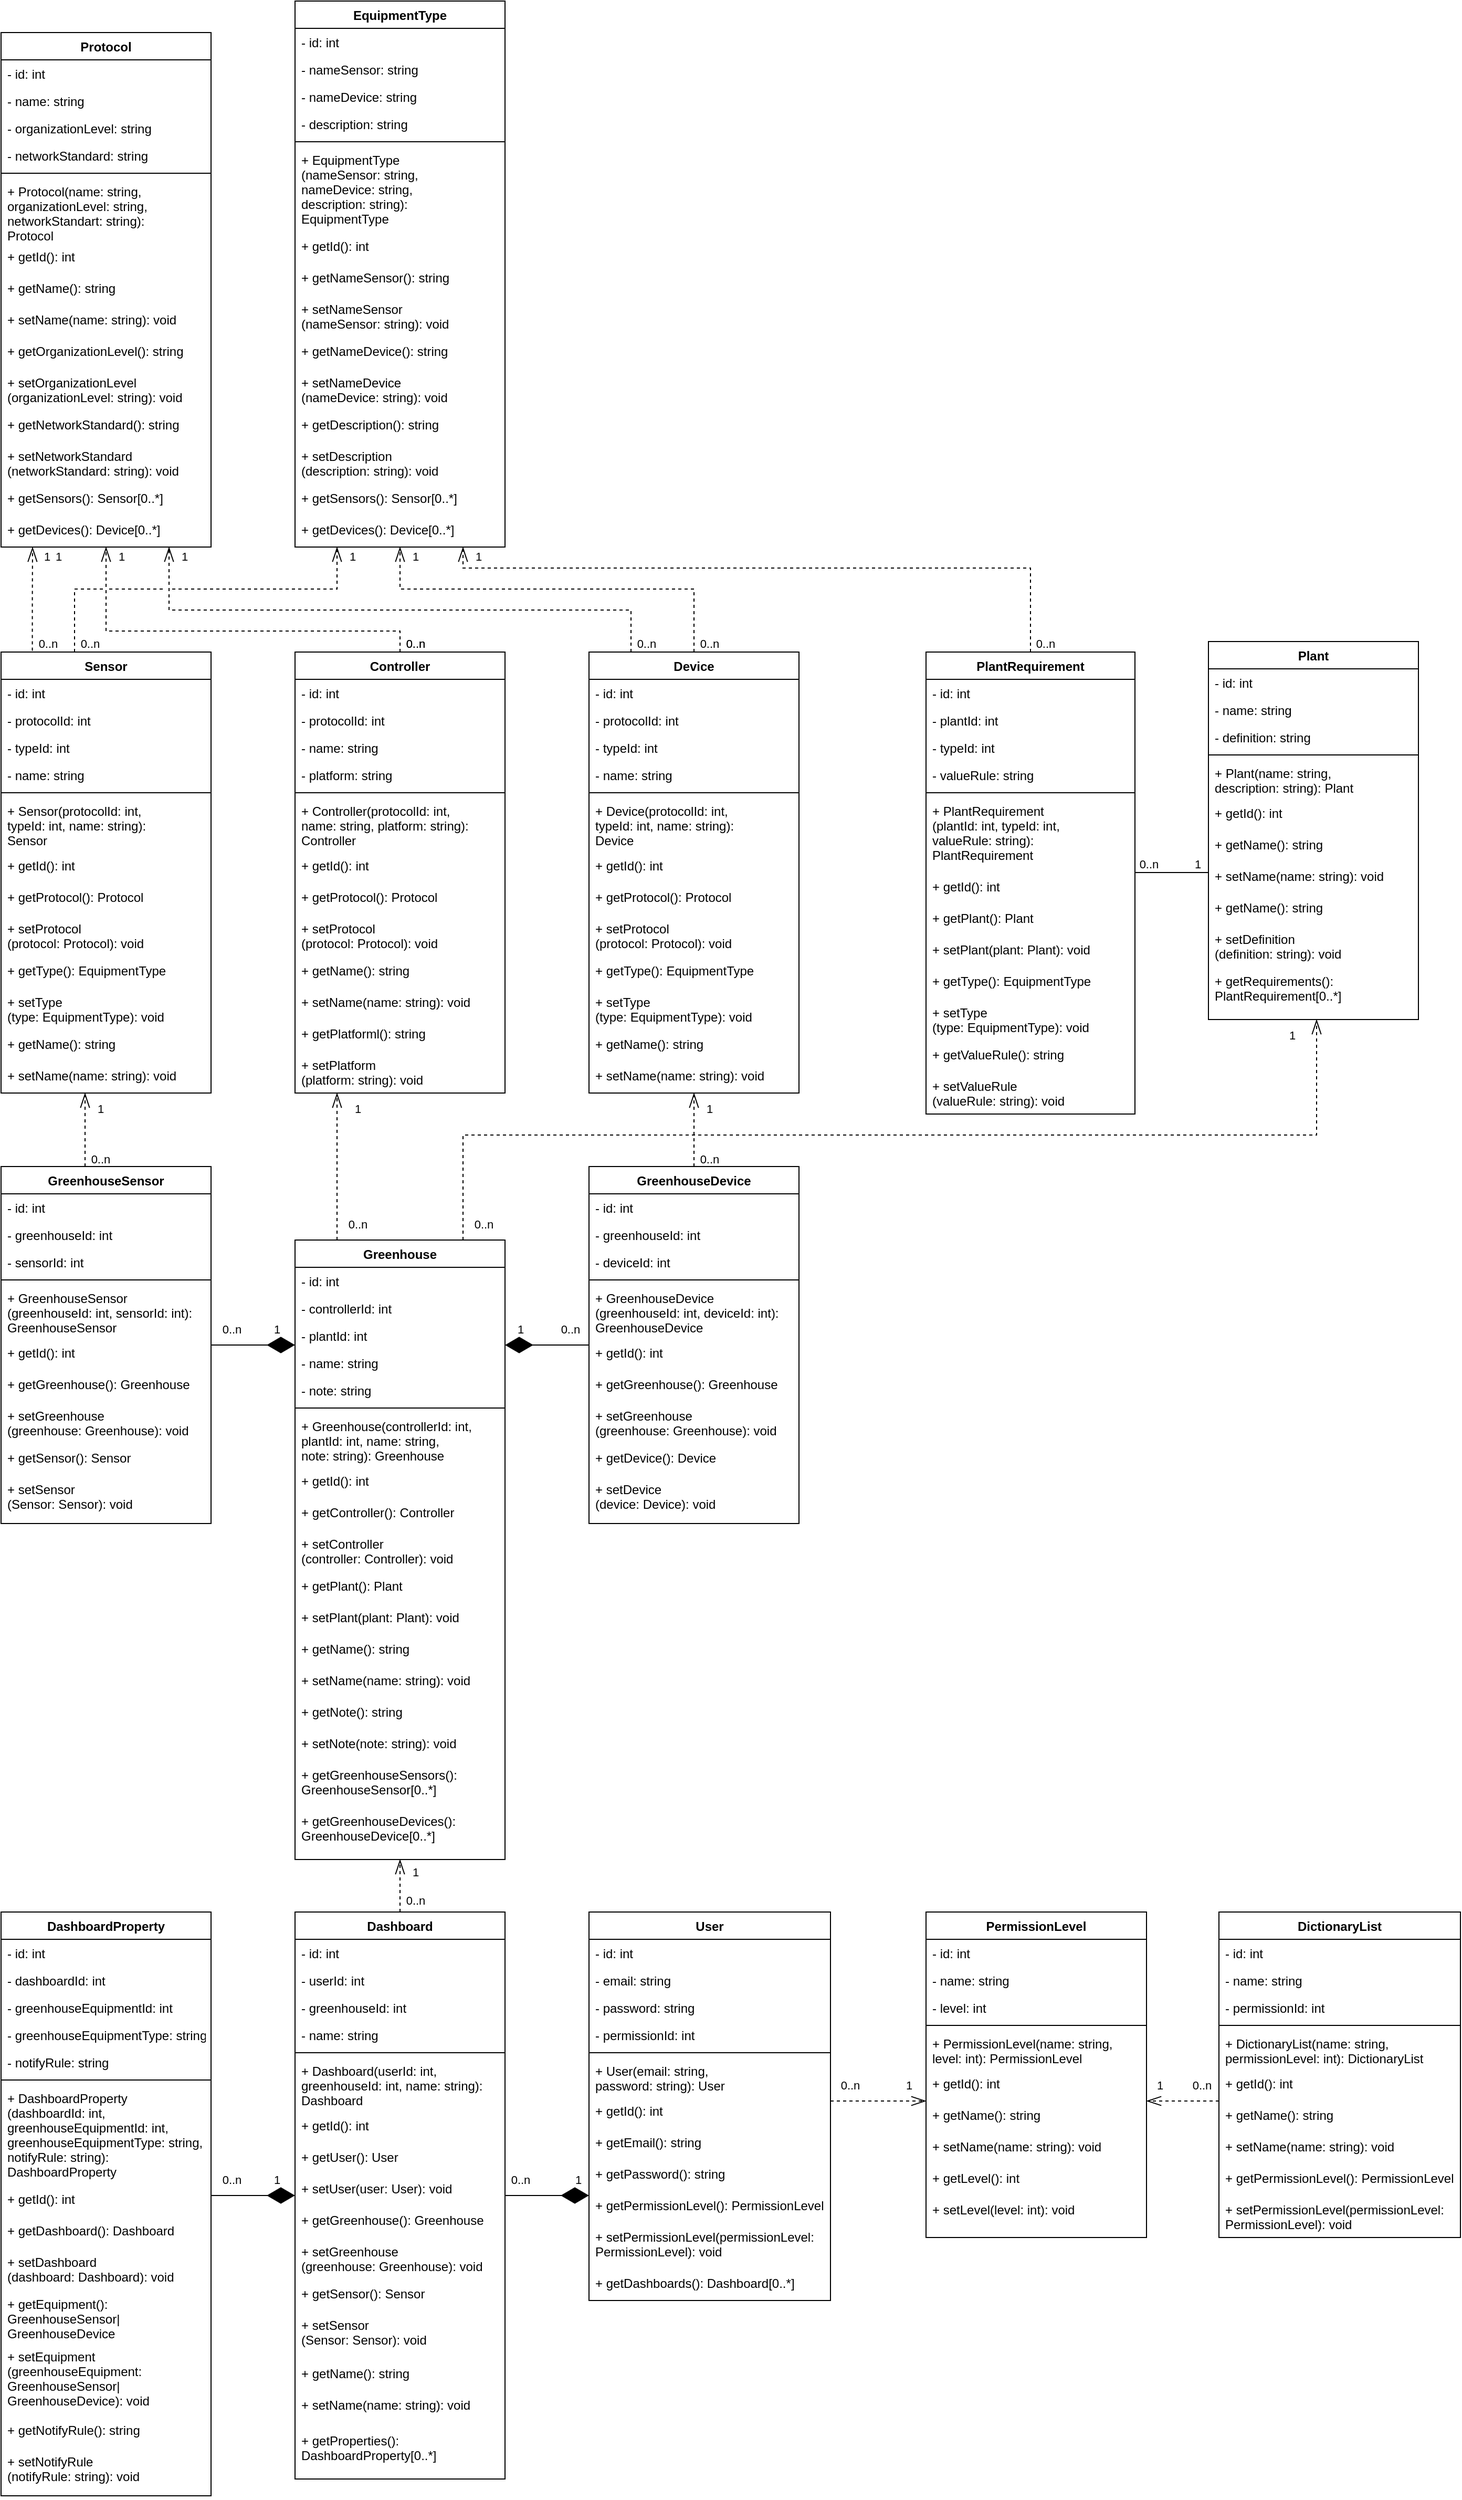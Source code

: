 <mxfile version="20.7.4" type="google"><diagram id="C5RBs43oDa-KdzZeNtuy" name="Page-1"><mxGraphModel grid="1" page="1" gridSize="10" guides="1" tooltips="1" connect="1" arrows="1" fold="1" pageScale="1" pageWidth="827" pageHeight="1169" math="0" shadow="0"><root><mxCell id="WIyWlLk6GJQsqaUBKTNV-0"/><mxCell id="WIyWlLk6GJQsqaUBKTNV-1" parent="WIyWlLk6GJQsqaUBKTNV-0"/><mxCell id="c_5wq2q4Zr7EjI4MrCLW-0" value="Protocol" style="swimlane;fontStyle=1;align=center;verticalAlign=top;childLayout=stackLayout;horizontal=1;startSize=26;horizontalStack=0;resizeParent=1;resizeParentMax=0;resizeLast=0;collapsible=1;marginBottom=0;" vertex="1" parent="WIyWlLk6GJQsqaUBKTNV-1"><mxGeometry x="120" y="-30" width="200" height="490" as="geometry"><mxRectangle x="180" y="310" width="90" height="30" as="alternateBounds"/></mxGeometry></mxCell><mxCell id="c_5wq2q4Zr7EjI4MrCLW-1" value="- id: int" style="text;strokeColor=none;fillColor=none;align=left;verticalAlign=top;spacingLeft=4;spacingRight=4;overflow=hidden;rotatable=0;points=[[0,0.5],[1,0.5]];portConstraint=eastwest;" vertex="1" parent="c_5wq2q4Zr7EjI4MrCLW-0"><mxGeometry y="26" width="200" height="26" as="geometry"/></mxCell><mxCell id="c_5wq2q4Zr7EjI4MrCLW-5" value="- name: string" style="text;strokeColor=none;fillColor=none;align=left;verticalAlign=top;spacingLeft=4;spacingRight=4;overflow=hidden;rotatable=0;points=[[0,0.5],[1,0.5]];portConstraint=eastwest;" vertex="1" parent="c_5wq2q4Zr7EjI4MrCLW-0"><mxGeometry y="52" width="200" height="26" as="geometry"/></mxCell><mxCell id="c_5wq2q4Zr7EjI4MrCLW-6" value="- organizationLevel: string" style="text;strokeColor=none;fillColor=none;align=left;verticalAlign=top;spacingLeft=4;spacingRight=4;overflow=hidden;rotatable=0;points=[[0,0.5],[1,0.5]];portConstraint=eastwest;" vertex="1" parent="c_5wq2q4Zr7EjI4MrCLW-0"><mxGeometry y="78" width="200" height="26" as="geometry"/></mxCell><mxCell id="c_5wq2q4Zr7EjI4MrCLW-7" value="- networkStandard: string" style="text;strokeColor=none;fillColor=none;align=left;verticalAlign=top;spacingLeft=4;spacingRight=4;overflow=hidden;rotatable=0;points=[[0,0.5],[1,0.5]];portConstraint=eastwest;" vertex="1" parent="c_5wq2q4Zr7EjI4MrCLW-0"><mxGeometry y="104" width="200" height="26" as="geometry"/></mxCell><mxCell id="c_5wq2q4Zr7EjI4MrCLW-2" value="" style="line;strokeWidth=1;fillColor=none;align=left;verticalAlign=middle;spacingTop=-1;spacingLeft=3;spacingRight=3;rotatable=0;labelPosition=right;points=[];portConstraint=eastwest;strokeColor=inherit;" vertex="1" parent="c_5wq2q4Zr7EjI4MrCLW-0"><mxGeometry y="130" width="200" height="8" as="geometry"/></mxCell><mxCell id="c_5wq2q4Zr7EjI4MrCLW-3" value="+ Protocol(name: string,&#10;organizationLevel: string,&#10;networkStandart: string):&#10;Protocol" style="text;strokeColor=none;fillColor=none;align=left;verticalAlign=top;spacingLeft=4;spacingRight=4;overflow=hidden;rotatable=0;points=[[0,0.5],[1,0.5]];portConstraint=eastwest;" vertex="1" parent="c_5wq2q4Zr7EjI4MrCLW-0"><mxGeometry y="138" width="200" height="62" as="geometry"/></mxCell><mxCell id="c_5wq2q4Zr7EjI4MrCLW-52" value="+ getId(): int" style="text;strokeColor=none;fillColor=none;align=left;verticalAlign=top;spacingLeft=4;spacingRight=4;overflow=hidden;rotatable=0;points=[[0,0.5],[1,0.5]];portConstraint=eastwest;" vertex="1" parent="c_5wq2q4Zr7EjI4MrCLW-0"><mxGeometry y="200" width="200" height="30" as="geometry"/></mxCell><mxCell id="c_5wq2q4Zr7EjI4MrCLW-8" value="+ getName(): string" style="text;strokeColor=none;fillColor=none;align=left;verticalAlign=top;spacingLeft=4;spacingRight=4;overflow=hidden;rotatable=0;points=[[0,0.5],[1,0.5]];portConstraint=eastwest;" vertex="1" parent="c_5wq2q4Zr7EjI4MrCLW-0"><mxGeometry y="230" width="200" height="30" as="geometry"/></mxCell><mxCell id="c_5wq2q4Zr7EjI4MrCLW-9" value="+ setName(name: string): void" style="text;strokeColor=none;fillColor=none;align=left;verticalAlign=top;spacingLeft=4;spacingRight=4;overflow=hidden;rotatable=0;points=[[0,0.5],[1,0.5]];portConstraint=eastwest;" vertex="1" parent="c_5wq2q4Zr7EjI4MrCLW-0"><mxGeometry y="260" width="200" height="30" as="geometry"/></mxCell><mxCell id="c_5wq2q4Zr7EjI4MrCLW-11" value="+ getOrganizationLevel(): string" style="text;strokeColor=none;fillColor=none;align=left;verticalAlign=top;spacingLeft=4;spacingRight=4;overflow=hidden;rotatable=0;points=[[0,0.5],[1,0.5]];portConstraint=eastwest;" vertex="1" parent="c_5wq2q4Zr7EjI4MrCLW-0"><mxGeometry y="290" width="200" height="30" as="geometry"/></mxCell><mxCell id="c_5wq2q4Zr7EjI4MrCLW-10" value="+ setOrganizationLevel&#10;(organizationLevel: string): void" style="text;strokeColor=none;fillColor=none;align=left;verticalAlign=top;spacingLeft=4;spacingRight=4;overflow=hidden;rotatable=0;points=[[0,0.5],[1,0.5]];portConstraint=eastwest;" vertex="1" parent="c_5wq2q4Zr7EjI4MrCLW-0"><mxGeometry y="320" width="200" height="40" as="geometry"/></mxCell><mxCell id="c_5wq2q4Zr7EjI4MrCLW-12" value="+ getNetworkStandard(): string" style="text;strokeColor=none;fillColor=none;align=left;verticalAlign=top;spacingLeft=4;spacingRight=4;overflow=hidden;rotatable=0;points=[[0,0.5],[1,0.5]];portConstraint=eastwest;" vertex="1" parent="c_5wq2q4Zr7EjI4MrCLW-0"><mxGeometry y="360" width="200" height="30" as="geometry"/></mxCell><mxCell id="c_5wq2q4Zr7EjI4MrCLW-25" value="+ setNetworkStandard&#10;(networkStandard: string): void" style="text;strokeColor=none;fillColor=none;align=left;verticalAlign=top;spacingLeft=4;spacingRight=4;overflow=hidden;rotatable=0;points=[[0,0.5],[1,0.5]];portConstraint=eastwest;" vertex="1" parent="c_5wq2q4Zr7EjI4MrCLW-0"><mxGeometry y="390" width="200" height="40" as="geometry"/></mxCell><mxCell id="mGoTRKvO839yznAzBFN9-18" value="+ getSensors(): Sensor[0..*]" style="text;strokeColor=none;fillColor=none;align=left;verticalAlign=top;spacingLeft=4;spacingRight=4;overflow=hidden;rotatable=0;points=[[0,0.5],[1,0.5]];portConstraint=eastwest;" vertex="1" parent="c_5wq2q4Zr7EjI4MrCLW-0"><mxGeometry y="430" width="200" height="30" as="geometry"/></mxCell><mxCell id="mGoTRKvO839yznAzBFN9-19" value="+ getDevices(): Device[0..*]" style="text;strokeColor=none;fillColor=none;align=left;verticalAlign=top;spacingLeft=4;spacingRight=4;overflow=hidden;rotatable=0;points=[[0,0.5],[1,0.5]];portConstraint=eastwest;" vertex="1" parent="c_5wq2q4Zr7EjI4MrCLW-0"><mxGeometry y="460" width="200" height="30" as="geometry"/></mxCell><mxCell id="c_5wq2q4Zr7EjI4MrCLW-26" value="Controller" style="swimlane;fontStyle=1;align=center;verticalAlign=top;childLayout=stackLayout;horizontal=1;startSize=26;horizontalStack=0;resizeParent=1;resizeParentMax=0;resizeLast=0;collapsible=1;marginBottom=0;" vertex="1" parent="WIyWlLk6GJQsqaUBKTNV-1"><mxGeometry x="400" y="560" width="200" height="420" as="geometry"><mxRectangle x="180" y="310" width="90" height="30" as="alternateBounds"/></mxGeometry></mxCell><mxCell id="c_5wq2q4Zr7EjI4MrCLW-27" value="- id: int" style="text;strokeColor=none;fillColor=none;align=left;verticalAlign=top;spacingLeft=4;spacingRight=4;overflow=hidden;rotatable=0;points=[[0,0.5],[1,0.5]];portConstraint=eastwest;" vertex="1" parent="c_5wq2q4Zr7EjI4MrCLW-26"><mxGeometry y="26" width="200" height="26" as="geometry"/></mxCell><mxCell id="c_5wq2q4Zr7EjI4MrCLW-49" value="- protocolId: int" style="text;strokeColor=none;fillColor=none;align=left;verticalAlign=top;spacingLeft=4;spacingRight=4;overflow=hidden;rotatable=0;points=[[0,0.5],[1,0.5]];portConstraint=eastwest;" vertex="1" parent="c_5wq2q4Zr7EjI4MrCLW-26"><mxGeometry y="52" width="200" height="26" as="geometry"/></mxCell><mxCell id="c_5wq2q4Zr7EjI4MrCLW-28" value="- name: string" style="text;strokeColor=none;fillColor=none;align=left;verticalAlign=top;spacingLeft=4;spacingRight=4;overflow=hidden;rotatable=0;points=[[0,0.5],[1,0.5]];portConstraint=eastwest;" vertex="1" parent="c_5wq2q4Zr7EjI4MrCLW-26"><mxGeometry y="78" width="200" height="26" as="geometry"/></mxCell><mxCell id="c_5wq2q4Zr7EjI4MrCLW-29" value="- platform: string" style="text;strokeColor=none;fillColor=none;align=left;verticalAlign=top;spacingLeft=4;spacingRight=4;overflow=hidden;rotatable=0;points=[[0,0.5],[1,0.5]];portConstraint=eastwest;" vertex="1" parent="c_5wq2q4Zr7EjI4MrCLW-26"><mxGeometry y="104" width="200" height="26" as="geometry"/></mxCell><mxCell id="c_5wq2q4Zr7EjI4MrCLW-31" value="" style="line;strokeWidth=1;fillColor=none;align=left;verticalAlign=middle;spacingTop=-1;spacingLeft=3;spacingRight=3;rotatable=0;labelPosition=right;points=[];portConstraint=eastwest;strokeColor=inherit;" vertex="1" parent="c_5wq2q4Zr7EjI4MrCLW-26"><mxGeometry y="130" width="200" height="8" as="geometry"/></mxCell><mxCell id="c_5wq2q4Zr7EjI4MrCLW-32" value="+ Controller(protocolId: int,&#10;name: string, platform: string):&#10;Controller" style="text;strokeColor=none;fillColor=none;align=left;verticalAlign=top;spacingLeft=4;spacingRight=4;overflow=hidden;rotatable=0;points=[[0,0.5],[1,0.5]];portConstraint=eastwest;" vertex="1" parent="c_5wq2q4Zr7EjI4MrCLW-26"><mxGeometry y="138" width="200" height="52" as="geometry"/></mxCell><mxCell id="c_5wq2q4Zr7EjI4MrCLW-53" value="+ getId(): int" style="text;strokeColor=none;fillColor=none;align=left;verticalAlign=top;spacingLeft=4;spacingRight=4;overflow=hidden;rotatable=0;points=[[0,0.5],[1,0.5]];portConstraint=eastwest;" vertex="1" parent="c_5wq2q4Zr7EjI4MrCLW-26"><mxGeometry y="190" width="200" height="30" as="geometry"/></mxCell><mxCell id="c_5wq2q4Zr7EjI4MrCLW-50" value="+ getProtocol(): Protocol" style="text;strokeColor=none;fillColor=none;align=left;verticalAlign=top;spacingLeft=4;spacingRight=4;overflow=hidden;rotatable=0;points=[[0,0.5],[1,0.5]];portConstraint=eastwest;" vertex="1" parent="c_5wq2q4Zr7EjI4MrCLW-26"><mxGeometry y="220" width="200" height="30" as="geometry"/></mxCell><mxCell id="c_5wq2q4Zr7EjI4MrCLW-51" value="+ setProtocol&#10;(protocol: Protocol): void" style="text;strokeColor=none;fillColor=none;align=left;verticalAlign=top;spacingLeft=4;spacingRight=4;overflow=hidden;rotatable=0;points=[[0,0.5],[1,0.5]];portConstraint=eastwest;" vertex="1" parent="c_5wq2q4Zr7EjI4MrCLW-26"><mxGeometry y="250" width="200" height="40" as="geometry"/></mxCell><mxCell id="c_5wq2q4Zr7EjI4MrCLW-33" value="+ getName(): string" style="text;strokeColor=none;fillColor=none;align=left;verticalAlign=top;spacingLeft=4;spacingRight=4;overflow=hidden;rotatable=0;points=[[0,0.5],[1,0.5]];portConstraint=eastwest;" vertex="1" parent="c_5wq2q4Zr7EjI4MrCLW-26"><mxGeometry y="290" width="200" height="30" as="geometry"/></mxCell><mxCell id="c_5wq2q4Zr7EjI4MrCLW-34" value="+ setName(name: string): void" style="text;strokeColor=none;fillColor=none;align=left;verticalAlign=top;spacingLeft=4;spacingRight=4;overflow=hidden;rotatable=0;points=[[0,0.5],[1,0.5]];portConstraint=eastwest;" vertex="1" parent="c_5wq2q4Zr7EjI4MrCLW-26"><mxGeometry y="320" width="200" height="30" as="geometry"/></mxCell><mxCell id="c_5wq2q4Zr7EjI4MrCLW-35" value="+ getPlatforml(): string" style="text;strokeColor=none;fillColor=none;align=left;verticalAlign=top;spacingLeft=4;spacingRight=4;overflow=hidden;rotatable=0;points=[[0,0.5],[1,0.5]];portConstraint=eastwest;" vertex="1" parent="c_5wq2q4Zr7EjI4MrCLW-26"><mxGeometry y="350" width="200" height="30" as="geometry"/></mxCell><mxCell id="c_5wq2q4Zr7EjI4MrCLW-36" value="+ setPlatform&#10;(platform: string): void" style="text;strokeColor=none;fillColor=none;align=left;verticalAlign=top;spacingLeft=4;spacingRight=4;overflow=hidden;rotatable=0;points=[[0,0.5],[1,0.5]];portConstraint=eastwest;" vertex="1" parent="c_5wq2q4Zr7EjI4MrCLW-26"><mxGeometry y="380" width="200" height="40" as="geometry"/></mxCell><mxCell id="c_5wq2q4Zr7EjI4MrCLW-55" value="Sensor" style="swimlane;fontStyle=1;align=center;verticalAlign=top;childLayout=stackLayout;horizontal=1;startSize=26;horizontalStack=0;resizeParent=1;resizeParentMax=0;resizeLast=0;collapsible=1;marginBottom=0;" vertex="1" parent="WIyWlLk6GJQsqaUBKTNV-1"><mxGeometry x="120" y="560" width="200" height="420" as="geometry"><mxRectangle x="180" y="310" width="90" height="30" as="alternateBounds"/></mxGeometry></mxCell><mxCell id="c_5wq2q4Zr7EjI4MrCLW-56" value="- id: int" style="text;strokeColor=none;fillColor=none;align=left;verticalAlign=top;spacingLeft=4;spacingRight=4;overflow=hidden;rotatable=0;points=[[0,0.5],[1,0.5]];portConstraint=eastwest;" vertex="1" parent="c_5wq2q4Zr7EjI4MrCLW-55"><mxGeometry y="26" width="200" height="26" as="geometry"/></mxCell><mxCell id="c_5wq2q4Zr7EjI4MrCLW-57" value="- protocolId: int" style="text;strokeColor=none;fillColor=none;align=left;verticalAlign=top;spacingLeft=4;spacingRight=4;overflow=hidden;rotatable=0;points=[[0,0.5],[1,0.5]];portConstraint=eastwest;" vertex="1" parent="c_5wq2q4Zr7EjI4MrCLW-55"><mxGeometry y="52" width="200" height="26" as="geometry"/></mxCell><mxCell id="c_5wq2q4Zr7EjI4MrCLW-59" value="- typeId: int" style="text;strokeColor=none;fillColor=none;align=left;verticalAlign=top;spacingLeft=4;spacingRight=4;overflow=hidden;rotatable=0;points=[[0,0.5],[1,0.5]];portConstraint=eastwest;" vertex="1" parent="c_5wq2q4Zr7EjI4MrCLW-55"><mxGeometry y="78" width="200" height="26" as="geometry"/></mxCell><mxCell id="c_5wq2q4Zr7EjI4MrCLW-58" value="- name: string" style="text;strokeColor=none;fillColor=none;align=left;verticalAlign=top;spacingLeft=4;spacingRight=4;overflow=hidden;rotatable=0;points=[[0,0.5],[1,0.5]];portConstraint=eastwest;" vertex="1" parent="c_5wq2q4Zr7EjI4MrCLW-55"><mxGeometry y="104" width="200" height="26" as="geometry"/></mxCell><mxCell id="c_5wq2q4Zr7EjI4MrCLW-60" value="" style="line;strokeWidth=1;fillColor=none;align=left;verticalAlign=middle;spacingTop=-1;spacingLeft=3;spacingRight=3;rotatable=0;labelPosition=right;points=[];portConstraint=eastwest;strokeColor=inherit;" vertex="1" parent="c_5wq2q4Zr7EjI4MrCLW-55"><mxGeometry y="130" width="200" height="8" as="geometry"/></mxCell><mxCell id="c_5wq2q4Zr7EjI4MrCLW-61" value="+ Sensor(protocolId: int,&#10;typeId: int, name: string):&#10;Sensor" style="text;strokeColor=none;fillColor=none;align=left;verticalAlign=top;spacingLeft=4;spacingRight=4;overflow=hidden;rotatable=0;points=[[0,0.5],[1,0.5]];portConstraint=eastwest;" vertex="1" parent="c_5wq2q4Zr7EjI4MrCLW-55"><mxGeometry y="138" width="200" height="52" as="geometry"/></mxCell><mxCell id="c_5wq2q4Zr7EjI4MrCLW-62" value="+ getId(): int" style="text;strokeColor=none;fillColor=none;align=left;verticalAlign=top;spacingLeft=4;spacingRight=4;overflow=hidden;rotatable=0;points=[[0,0.5],[1,0.5]];portConstraint=eastwest;" vertex="1" parent="c_5wq2q4Zr7EjI4MrCLW-55"><mxGeometry y="190" width="200" height="30" as="geometry"/></mxCell><mxCell id="c_5wq2q4Zr7EjI4MrCLW-63" value="+ getProtocol(): Protocol" style="text;strokeColor=none;fillColor=none;align=left;verticalAlign=top;spacingLeft=4;spacingRight=4;overflow=hidden;rotatable=0;points=[[0,0.5],[1,0.5]];portConstraint=eastwest;" vertex="1" parent="c_5wq2q4Zr7EjI4MrCLW-55"><mxGeometry y="220" width="200" height="30" as="geometry"/></mxCell><mxCell id="c_5wq2q4Zr7EjI4MrCLW-64" value="+ setProtocol&#10;(protocol: Protocol): void" style="text;strokeColor=none;fillColor=none;align=left;verticalAlign=top;spacingLeft=4;spacingRight=4;overflow=hidden;rotatable=0;points=[[0,0.5],[1,0.5]];portConstraint=eastwest;" vertex="1" parent="c_5wq2q4Zr7EjI4MrCLW-55"><mxGeometry y="250" width="200" height="40" as="geometry"/></mxCell><mxCell id="c_5wq2q4Zr7EjI4MrCLW-67" value="+ getType(): EquipmentType" style="text;strokeColor=none;fillColor=none;align=left;verticalAlign=top;spacingLeft=4;spacingRight=4;overflow=hidden;rotatable=0;points=[[0,0.5],[1,0.5]];portConstraint=eastwest;" vertex="1" parent="c_5wq2q4Zr7EjI4MrCLW-55"><mxGeometry y="290" width="200" height="30" as="geometry"/></mxCell><mxCell id="c_5wq2q4Zr7EjI4MrCLW-68" value="+ setType&#10;(type: EquipmentType): void" style="text;strokeColor=none;fillColor=none;align=left;verticalAlign=top;spacingLeft=4;spacingRight=4;overflow=hidden;rotatable=0;points=[[0,0.5],[1,0.5]];portConstraint=eastwest;" vertex="1" parent="c_5wq2q4Zr7EjI4MrCLW-55"><mxGeometry y="320" width="200" height="40" as="geometry"/></mxCell><mxCell id="c_5wq2q4Zr7EjI4MrCLW-65" value="+ getName(): string" style="text;strokeColor=none;fillColor=none;align=left;verticalAlign=top;spacingLeft=4;spacingRight=4;overflow=hidden;rotatable=0;points=[[0,0.5],[1,0.5]];portConstraint=eastwest;" vertex="1" parent="c_5wq2q4Zr7EjI4MrCLW-55"><mxGeometry y="360" width="200" height="30" as="geometry"/></mxCell><mxCell id="1CSo3S496XfoasXSsUex-1" value="" style="endArrow=openThin;endSize=12;dashed=1;html=1;rounded=0;endFill=0;edgeStyle=orthogonalEdgeStyle;" edge="1" parent="c_5wq2q4Zr7EjI4MrCLW-55"><mxGeometry x="1" y="-340" width="160" relative="1" as="geometry"><mxPoint x="80.001" y="490" as="sourcePoint"/><mxPoint x="80" y="420" as="targetPoint"/><Array as="points"><mxPoint x="79.99" y="430"/><mxPoint x="79.99" y="430"/></Array><mxPoint x="340" y="-340" as="offset"/></mxGeometry></mxCell><mxCell id="c_5wq2q4Zr7EjI4MrCLW-66" value="+ setName(name: string): void" style="text;strokeColor=none;fillColor=none;align=left;verticalAlign=top;spacingLeft=4;spacingRight=4;overflow=hidden;rotatable=0;points=[[0,0.5],[1,0.5]];portConstraint=eastwest;" vertex="1" parent="c_5wq2q4Zr7EjI4MrCLW-55"><mxGeometry y="390" width="200" height="30" as="geometry"/></mxCell><mxCell id="c_5wq2q4Zr7EjI4MrCLW-83" value="Device" style="swimlane;fontStyle=1;align=center;verticalAlign=top;childLayout=stackLayout;horizontal=1;startSize=26;horizontalStack=0;resizeParent=1;resizeParentMax=0;resizeLast=0;collapsible=1;marginBottom=0;" vertex="1" parent="WIyWlLk6GJQsqaUBKTNV-1"><mxGeometry x="680" y="560" width="200" height="420" as="geometry"><mxRectangle x="180" y="310" width="90" height="30" as="alternateBounds"/></mxGeometry></mxCell><mxCell id="c_5wq2q4Zr7EjI4MrCLW-84" value="- id: int" style="text;strokeColor=none;fillColor=none;align=left;verticalAlign=top;spacingLeft=4;spacingRight=4;overflow=hidden;rotatable=0;points=[[0,0.5],[1,0.5]];portConstraint=eastwest;" vertex="1" parent="c_5wq2q4Zr7EjI4MrCLW-83"><mxGeometry y="26" width="200" height="26" as="geometry"/></mxCell><mxCell id="c_5wq2q4Zr7EjI4MrCLW-85" value="- protocolId: int" style="text;strokeColor=none;fillColor=none;align=left;verticalAlign=top;spacingLeft=4;spacingRight=4;overflow=hidden;rotatable=0;points=[[0,0.5],[1,0.5]];portConstraint=eastwest;" vertex="1" parent="c_5wq2q4Zr7EjI4MrCLW-83"><mxGeometry y="52" width="200" height="26" as="geometry"/></mxCell><mxCell id="c_5wq2q4Zr7EjI4MrCLW-86" value="- typeId: int" style="text;strokeColor=none;fillColor=none;align=left;verticalAlign=top;spacingLeft=4;spacingRight=4;overflow=hidden;rotatable=0;points=[[0,0.5],[1,0.5]];portConstraint=eastwest;" vertex="1" parent="c_5wq2q4Zr7EjI4MrCLW-83"><mxGeometry y="78" width="200" height="26" as="geometry"/></mxCell><mxCell id="c_5wq2q4Zr7EjI4MrCLW-87" value="- name: string" style="text;strokeColor=none;fillColor=none;align=left;verticalAlign=top;spacingLeft=4;spacingRight=4;overflow=hidden;rotatable=0;points=[[0,0.5],[1,0.5]];portConstraint=eastwest;" vertex="1" parent="c_5wq2q4Zr7EjI4MrCLW-83"><mxGeometry y="104" width="200" height="26" as="geometry"/></mxCell><mxCell id="c_5wq2q4Zr7EjI4MrCLW-88" value="" style="line;strokeWidth=1;fillColor=none;align=left;verticalAlign=middle;spacingTop=-1;spacingLeft=3;spacingRight=3;rotatable=0;labelPosition=right;points=[];portConstraint=eastwest;strokeColor=inherit;" vertex="1" parent="c_5wq2q4Zr7EjI4MrCLW-83"><mxGeometry y="130" width="200" height="8" as="geometry"/></mxCell><mxCell id="c_5wq2q4Zr7EjI4MrCLW-89" value="+ Device(protocolId: int,&#10;typeId: int, name: string):&#10;Device" style="text;strokeColor=none;fillColor=none;align=left;verticalAlign=top;spacingLeft=4;spacingRight=4;overflow=hidden;rotatable=0;points=[[0,0.5],[1,0.5]];portConstraint=eastwest;" vertex="1" parent="c_5wq2q4Zr7EjI4MrCLW-83"><mxGeometry y="138" width="200" height="52" as="geometry"/></mxCell><mxCell id="c_5wq2q4Zr7EjI4MrCLW-90" value="+ getId(): int" style="text;strokeColor=none;fillColor=none;align=left;verticalAlign=top;spacingLeft=4;spacingRight=4;overflow=hidden;rotatable=0;points=[[0,0.5],[1,0.5]];portConstraint=eastwest;" vertex="1" parent="c_5wq2q4Zr7EjI4MrCLW-83"><mxGeometry y="190" width="200" height="30" as="geometry"/></mxCell><mxCell id="c_5wq2q4Zr7EjI4MrCLW-91" value="+ getProtocol(): Protocol" style="text;strokeColor=none;fillColor=none;align=left;verticalAlign=top;spacingLeft=4;spacingRight=4;overflow=hidden;rotatable=0;points=[[0,0.5],[1,0.5]];portConstraint=eastwest;" vertex="1" parent="c_5wq2q4Zr7EjI4MrCLW-83"><mxGeometry y="220" width="200" height="30" as="geometry"/></mxCell><mxCell id="c_5wq2q4Zr7EjI4MrCLW-92" value="+ setProtocol&#10;(protocol: Protocol): void" style="text;strokeColor=none;fillColor=none;align=left;verticalAlign=top;spacingLeft=4;spacingRight=4;overflow=hidden;rotatable=0;points=[[0,0.5],[1,0.5]];portConstraint=eastwest;" vertex="1" parent="c_5wq2q4Zr7EjI4MrCLW-83"><mxGeometry y="250" width="200" height="40" as="geometry"/></mxCell><mxCell id="c_5wq2q4Zr7EjI4MrCLW-93" value="+ getType(): EquipmentType" style="text;strokeColor=none;fillColor=none;align=left;verticalAlign=top;spacingLeft=4;spacingRight=4;overflow=hidden;rotatable=0;points=[[0,0.5],[1,0.5]];portConstraint=eastwest;" vertex="1" parent="c_5wq2q4Zr7EjI4MrCLW-83"><mxGeometry y="290" width="200" height="30" as="geometry"/></mxCell><mxCell id="c_5wq2q4Zr7EjI4MrCLW-94" value="+ setType&#10;(type: EquipmentType): void" style="text;strokeColor=none;fillColor=none;align=left;verticalAlign=top;spacingLeft=4;spacingRight=4;overflow=hidden;rotatable=0;points=[[0,0.5],[1,0.5]];portConstraint=eastwest;" vertex="1" parent="c_5wq2q4Zr7EjI4MrCLW-83"><mxGeometry y="320" width="200" height="40" as="geometry"/></mxCell><mxCell id="c_5wq2q4Zr7EjI4MrCLW-95" value="+ getName(): string" style="text;strokeColor=none;fillColor=none;align=left;verticalAlign=top;spacingLeft=4;spacingRight=4;overflow=hidden;rotatable=0;points=[[0,0.5],[1,0.5]];portConstraint=eastwest;" vertex="1" parent="c_5wq2q4Zr7EjI4MrCLW-83"><mxGeometry y="360" width="200" height="30" as="geometry"/></mxCell><mxCell id="c_5wq2q4Zr7EjI4MrCLW-96" value="+ setName(name: string): void" style="text;strokeColor=none;fillColor=none;align=left;verticalAlign=top;spacingLeft=4;spacingRight=4;overflow=hidden;rotatable=0;points=[[0,0.5],[1,0.5]];portConstraint=eastwest;" vertex="1" parent="c_5wq2q4Zr7EjI4MrCLW-83"><mxGeometry y="390" width="200" height="30" as="geometry"/></mxCell><mxCell id="c_5wq2q4Zr7EjI4MrCLW-97" value="EquipmentType" style="swimlane;fontStyle=1;align=center;verticalAlign=top;childLayout=stackLayout;horizontal=1;startSize=26;horizontalStack=0;resizeParent=1;resizeParentMax=0;resizeLast=0;collapsible=1;marginBottom=0;" vertex="1" parent="WIyWlLk6GJQsqaUBKTNV-1"><mxGeometry x="400" y="-60" width="200" height="520" as="geometry"><mxRectangle x="180" y="310" width="90" height="30" as="alternateBounds"/></mxGeometry></mxCell><mxCell id="c_5wq2q4Zr7EjI4MrCLW-98" value="- id: int" style="text;strokeColor=none;fillColor=none;align=left;verticalAlign=top;spacingLeft=4;spacingRight=4;overflow=hidden;rotatable=0;points=[[0,0.5],[1,0.5]];portConstraint=eastwest;" vertex="1" parent="c_5wq2q4Zr7EjI4MrCLW-97"><mxGeometry y="26" width="200" height="26" as="geometry"/></mxCell><mxCell id="c_5wq2q4Zr7EjI4MrCLW-101" value="- nameSensor: string" style="text;strokeColor=none;fillColor=none;align=left;verticalAlign=top;spacingLeft=4;spacingRight=4;overflow=hidden;rotatable=0;points=[[0,0.5],[1,0.5]];portConstraint=eastwest;" vertex="1" parent="c_5wq2q4Zr7EjI4MrCLW-97"><mxGeometry y="52" width="200" height="26" as="geometry"/></mxCell><mxCell id="c_5wq2q4Zr7EjI4MrCLW-111" value="- nameDevice: string" style="text;strokeColor=none;fillColor=none;align=left;verticalAlign=top;spacingLeft=4;spacingRight=4;overflow=hidden;rotatable=0;points=[[0,0.5],[1,0.5]];portConstraint=eastwest;" vertex="1" parent="c_5wq2q4Zr7EjI4MrCLW-97"><mxGeometry y="78" width="200" height="26" as="geometry"/></mxCell><mxCell id="c_5wq2q4Zr7EjI4MrCLW-112" value="- description: string" style="text;strokeColor=none;fillColor=none;align=left;verticalAlign=top;spacingLeft=4;spacingRight=4;overflow=hidden;rotatable=0;points=[[0,0.5],[1,0.5]];portConstraint=eastwest;" vertex="1" parent="c_5wq2q4Zr7EjI4MrCLW-97"><mxGeometry y="104" width="200" height="26" as="geometry"/></mxCell><mxCell id="c_5wq2q4Zr7EjI4MrCLW-102" value="" style="line;strokeWidth=1;fillColor=none;align=left;verticalAlign=middle;spacingTop=-1;spacingLeft=3;spacingRight=3;rotatable=0;labelPosition=right;points=[];portConstraint=eastwest;strokeColor=inherit;" vertex="1" parent="c_5wq2q4Zr7EjI4MrCLW-97"><mxGeometry y="130" width="200" height="8" as="geometry"/></mxCell><mxCell id="c_5wq2q4Zr7EjI4MrCLW-103" value="+ EquipmentType&#10;(nameSensor: string,&#10;nameDevice: string,&#10;description: string):&#10;EquipmentType" style="text;strokeColor=none;fillColor=none;align=left;verticalAlign=top;spacingLeft=4;spacingRight=4;overflow=hidden;rotatable=0;points=[[0,0.5],[1,0.5]];portConstraint=eastwest;" vertex="1" parent="c_5wq2q4Zr7EjI4MrCLW-97"><mxGeometry y="138" width="200" height="82" as="geometry"/></mxCell><mxCell id="c_5wq2q4Zr7EjI4MrCLW-104" value="+ getId(): int" style="text;strokeColor=none;fillColor=none;align=left;verticalAlign=top;spacingLeft=4;spacingRight=4;overflow=hidden;rotatable=0;points=[[0,0.5],[1,0.5]];portConstraint=eastwest;" vertex="1" parent="c_5wq2q4Zr7EjI4MrCLW-97"><mxGeometry y="220" width="200" height="30" as="geometry"/></mxCell><mxCell id="c_5wq2q4Zr7EjI4MrCLW-105" value="+ getNameSensor(): string" style="text;strokeColor=none;fillColor=none;align=left;verticalAlign=top;spacingLeft=4;spacingRight=4;overflow=hidden;rotatable=0;points=[[0,0.5],[1,0.5]];portConstraint=eastwest;" vertex="1" parent="c_5wq2q4Zr7EjI4MrCLW-97"><mxGeometry y="250" width="200" height="30" as="geometry"/></mxCell><mxCell id="c_5wq2q4Zr7EjI4MrCLW-106" value="+ setNameSensor&#10;(nameSensor: string): void" style="text;strokeColor=none;fillColor=none;align=left;verticalAlign=top;spacingLeft=4;spacingRight=4;overflow=hidden;rotatable=0;points=[[0,0.5],[1,0.5]];portConstraint=eastwest;" vertex="1" parent="c_5wq2q4Zr7EjI4MrCLW-97"><mxGeometry y="280" width="200" height="40" as="geometry"/></mxCell><mxCell id="c_5wq2q4Zr7EjI4MrCLW-107" value="+ getNameDevice(): string" style="text;strokeColor=none;fillColor=none;align=left;verticalAlign=top;spacingLeft=4;spacingRight=4;overflow=hidden;rotatable=0;points=[[0,0.5],[1,0.5]];portConstraint=eastwest;" vertex="1" parent="c_5wq2q4Zr7EjI4MrCLW-97"><mxGeometry y="320" width="200" height="30" as="geometry"/></mxCell><mxCell id="c_5wq2q4Zr7EjI4MrCLW-108" value="+ setNameDevice&#10;(nameDevice: string): void" style="text;strokeColor=none;fillColor=none;align=left;verticalAlign=top;spacingLeft=4;spacingRight=4;overflow=hidden;rotatable=0;points=[[0,0.5],[1,0.5]];portConstraint=eastwest;" vertex="1" parent="c_5wq2q4Zr7EjI4MrCLW-97"><mxGeometry y="350" width="200" height="40" as="geometry"/></mxCell><mxCell id="c_5wq2q4Zr7EjI4MrCLW-109" value="+ getDescription(): string" style="text;strokeColor=none;fillColor=none;align=left;verticalAlign=top;spacingLeft=4;spacingRight=4;overflow=hidden;rotatable=0;points=[[0,0.5],[1,0.5]];portConstraint=eastwest;" vertex="1" parent="c_5wq2q4Zr7EjI4MrCLW-97"><mxGeometry y="390" width="200" height="30" as="geometry"/></mxCell><mxCell id="c_5wq2q4Zr7EjI4MrCLW-110" value="+ setDescription&#10;(description: string): void" style="text;strokeColor=none;fillColor=none;align=left;verticalAlign=top;spacingLeft=4;spacingRight=4;overflow=hidden;rotatable=0;points=[[0,0.5],[1,0.5]];portConstraint=eastwest;" vertex="1" parent="c_5wq2q4Zr7EjI4MrCLW-97"><mxGeometry y="420" width="200" height="40" as="geometry"/></mxCell><mxCell id="mGoTRKvO839yznAzBFN9-21" value="+ getSensors(): Sensor[0..*]" style="text;strokeColor=none;fillColor=none;align=left;verticalAlign=top;spacingLeft=4;spacingRight=4;overflow=hidden;rotatable=0;points=[[0,0.5],[1,0.5]];portConstraint=eastwest;" vertex="1" parent="c_5wq2q4Zr7EjI4MrCLW-97"><mxGeometry y="460" width="200" height="30" as="geometry"/></mxCell><mxCell id="mGoTRKvO839yznAzBFN9-22" value="+ getDevices(): Device[0..*]" style="text;strokeColor=none;fillColor=none;align=left;verticalAlign=top;spacingLeft=4;spacingRight=4;overflow=hidden;rotatable=0;points=[[0,0.5],[1,0.5]];portConstraint=eastwest;" vertex="1" parent="c_5wq2q4Zr7EjI4MrCLW-97"><mxGeometry y="490" width="200" height="30" as="geometry"/></mxCell><mxCell id="c_5wq2q4Zr7EjI4MrCLW-113" value="Plant" style="swimlane;fontStyle=1;align=center;verticalAlign=top;childLayout=stackLayout;horizontal=1;startSize=26;horizontalStack=0;resizeParent=1;resizeParentMax=0;resizeLast=0;collapsible=1;marginBottom=0;" vertex="1" parent="WIyWlLk6GJQsqaUBKTNV-1"><mxGeometry x="1270" y="550" width="200" height="360" as="geometry"><mxRectangle x="180" y="310" width="90" height="30" as="alternateBounds"/></mxGeometry></mxCell><mxCell id="c_5wq2q4Zr7EjI4MrCLW-114" value="- id: int" style="text;strokeColor=none;fillColor=none;align=left;verticalAlign=top;spacingLeft=4;spacingRight=4;overflow=hidden;rotatable=0;points=[[0,0.5],[1,0.5]];portConstraint=eastwest;" vertex="1" parent="c_5wq2q4Zr7EjI4MrCLW-113"><mxGeometry y="26" width="200" height="26" as="geometry"/></mxCell><mxCell id="c_5wq2q4Zr7EjI4MrCLW-115" value="- name: string" style="text;strokeColor=none;fillColor=none;align=left;verticalAlign=top;spacingLeft=4;spacingRight=4;overflow=hidden;rotatable=0;points=[[0,0.5],[1,0.5]];portConstraint=eastwest;" vertex="1" parent="c_5wq2q4Zr7EjI4MrCLW-113"><mxGeometry y="52" width="200" height="26" as="geometry"/></mxCell><mxCell id="c_5wq2q4Zr7EjI4MrCLW-116" value="- definition: string" style="text;strokeColor=none;fillColor=none;align=left;verticalAlign=top;spacingLeft=4;spacingRight=4;overflow=hidden;rotatable=0;points=[[0,0.5],[1,0.5]];portConstraint=eastwest;" vertex="1" parent="c_5wq2q4Zr7EjI4MrCLW-113"><mxGeometry y="78" width="200" height="26" as="geometry"/></mxCell><mxCell id="c_5wq2q4Zr7EjI4MrCLW-118" value="" style="line;strokeWidth=1;fillColor=none;align=left;verticalAlign=middle;spacingTop=-1;spacingLeft=3;spacingRight=3;rotatable=0;labelPosition=right;points=[];portConstraint=eastwest;strokeColor=inherit;" vertex="1" parent="c_5wq2q4Zr7EjI4MrCLW-113"><mxGeometry y="104" width="200" height="8" as="geometry"/></mxCell><mxCell id="c_5wq2q4Zr7EjI4MrCLW-119" value="+ Plant(name: string,&#10;description: string): Plant" style="text;strokeColor=none;fillColor=none;align=left;verticalAlign=top;spacingLeft=4;spacingRight=4;overflow=hidden;rotatable=0;points=[[0,0.5],[1,0.5]];portConstraint=eastwest;" vertex="1" parent="c_5wq2q4Zr7EjI4MrCLW-113"><mxGeometry y="112" width="200" height="38" as="geometry"/></mxCell><mxCell id="c_5wq2q4Zr7EjI4MrCLW-120" value="+ getId(): int" style="text;strokeColor=none;fillColor=none;align=left;verticalAlign=top;spacingLeft=4;spacingRight=4;overflow=hidden;rotatable=0;points=[[0,0.5],[1,0.5]];portConstraint=eastwest;" vertex="1" parent="c_5wq2q4Zr7EjI4MrCLW-113"><mxGeometry y="150" width="200" height="30" as="geometry"/></mxCell><mxCell id="c_5wq2q4Zr7EjI4MrCLW-121" value="+ getName(): string" style="text;strokeColor=none;fillColor=none;align=left;verticalAlign=top;spacingLeft=4;spacingRight=4;overflow=hidden;rotatable=0;points=[[0,0.5],[1,0.5]];portConstraint=eastwest;" vertex="1" parent="c_5wq2q4Zr7EjI4MrCLW-113"><mxGeometry y="180" width="200" height="30" as="geometry"/></mxCell><mxCell id="c_5wq2q4Zr7EjI4MrCLW-122" value="+ setName(name: string): void" style="text;strokeColor=none;fillColor=none;align=left;verticalAlign=top;spacingLeft=4;spacingRight=4;overflow=hidden;rotatable=0;points=[[0,0.5],[1,0.5]];portConstraint=eastwest;" vertex="1" parent="c_5wq2q4Zr7EjI4MrCLW-113"><mxGeometry y="210" width="200" height="30" as="geometry"/></mxCell><mxCell id="c_5wq2q4Zr7EjI4MrCLW-123" value="+ getName(): string" style="text;strokeColor=none;fillColor=none;align=left;verticalAlign=top;spacingLeft=4;spacingRight=4;overflow=hidden;rotatable=0;points=[[0,0.5],[1,0.5]];portConstraint=eastwest;" vertex="1" parent="c_5wq2q4Zr7EjI4MrCLW-113"><mxGeometry y="240" width="200" height="30" as="geometry"/></mxCell><mxCell id="c_5wq2q4Zr7EjI4MrCLW-124" value="+ setDefinition&#10;(definition: string): void" style="text;strokeColor=none;fillColor=none;align=left;verticalAlign=top;spacingLeft=4;spacingRight=4;overflow=hidden;rotatable=0;points=[[0,0.5],[1,0.5]];portConstraint=eastwest;" vertex="1" parent="c_5wq2q4Zr7EjI4MrCLW-113"><mxGeometry y="270" width="200" height="40" as="geometry"/></mxCell><mxCell id="mGoTRKvO839yznAzBFN9-23" value="+ getRequirements():&#10;PlantRequirement[0..*]" style="text;strokeColor=none;fillColor=none;align=left;verticalAlign=top;spacingLeft=4;spacingRight=4;overflow=hidden;rotatable=0;points=[[0,0.5],[1,0.5]];portConstraint=eastwest;" vertex="1" parent="c_5wq2q4Zr7EjI4MrCLW-113"><mxGeometry y="310" width="200" height="50" as="geometry"/></mxCell><mxCell id="c_5wq2q4Zr7EjI4MrCLW-128" value="PlantRequirement" style="swimlane;fontStyle=1;align=center;verticalAlign=top;childLayout=stackLayout;horizontal=1;startSize=26;horizontalStack=0;resizeParent=1;resizeParentMax=0;resizeLast=0;collapsible=1;marginBottom=0;" vertex="1" parent="WIyWlLk6GJQsqaUBKTNV-1"><mxGeometry x="1001" y="560" width="199" height="440" as="geometry"><mxRectangle x="180" y="310" width="90" height="30" as="alternateBounds"/></mxGeometry></mxCell><mxCell id="c_5wq2q4Zr7EjI4MrCLW-129" value="- id: int" style="text;strokeColor=none;fillColor=none;align=left;verticalAlign=top;spacingLeft=4;spacingRight=4;overflow=hidden;rotatable=0;points=[[0,0.5],[1,0.5]];portConstraint=eastwest;" vertex="1" parent="c_5wq2q4Zr7EjI4MrCLW-128"><mxGeometry y="26" width="199" height="26" as="geometry"/></mxCell><mxCell id="c_5wq2q4Zr7EjI4MrCLW-130" value="- plantId: int" style="text;strokeColor=none;fillColor=none;align=left;verticalAlign=top;spacingLeft=4;spacingRight=4;overflow=hidden;rotatable=0;points=[[0,0.5],[1,0.5]];portConstraint=eastwest;" vertex="1" parent="c_5wq2q4Zr7EjI4MrCLW-128"><mxGeometry y="52" width="199" height="26" as="geometry"/></mxCell><mxCell id="c_5wq2q4Zr7EjI4MrCLW-139" value="- typeId: int" style="text;strokeColor=none;fillColor=none;align=left;verticalAlign=top;spacingLeft=4;spacingRight=4;overflow=hidden;rotatable=0;points=[[0,0.5],[1,0.5]];portConstraint=eastwest;" vertex="1" parent="c_5wq2q4Zr7EjI4MrCLW-128"><mxGeometry y="78" width="199" height="26" as="geometry"/></mxCell><mxCell id="c_5wq2q4Zr7EjI4MrCLW-131" value="- valueRule: string" style="text;strokeColor=none;fillColor=none;align=left;verticalAlign=top;spacingLeft=4;spacingRight=4;overflow=hidden;rotatable=0;points=[[0,0.5],[1,0.5]];portConstraint=eastwest;" vertex="1" parent="c_5wq2q4Zr7EjI4MrCLW-128"><mxGeometry y="104" width="199" height="26" as="geometry"/></mxCell><mxCell id="c_5wq2q4Zr7EjI4MrCLW-132" value="" style="line;strokeWidth=1;fillColor=none;align=left;verticalAlign=middle;spacingTop=-1;spacingLeft=3;spacingRight=3;rotatable=0;labelPosition=right;points=[];portConstraint=eastwest;strokeColor=inherit;" vertex="1" parent="c_5wq2q4Zr7EjI4MrCLW-128"><mxGeometry y="130" width="199" height="8" as="geometry"/></mxCell><mxCell id="c_5wq2q4Zr7EjI4MrCLW-133" value="+ PlantRequirement&#10;(plantId: int, typeId: int,&#10;valueRule: string):&#10;PlantRequirement" style="text;strokeColor=none;fillColor=none;align=left;verticalAlign=top;spacingLeft=4;spacingRight=4;overflow=hidden;rotatable=0;points=[[0,0.5],[1,0.5]];portConstraint=eastwest;" vertex="1" parent="c_5wq2q4Zr7EjI4MrCLW-128"><mxGeometry y="138" width="199" height="72" as="geometry"/></mxCell><mxCell id="c_5wq2q4Zr7EjI4MrCLW-134" value="+ getId(): int" style="text;strokeColor=none;fillColor=none;align=left;verticalAlign=top;spacingLeft=4;spacingRight=4;overflow=hidden;rotatable=0;points=[[0,0.5],[1,0.5]];portConstraint=eastwest;" vertex="1" parent="c_5wq2q4Zr7EjI4MrCLW-128"><mxGeometry y="210" width="199" height="30" as="geometry"/></mxCell><mxCell id="c_5wq2q4Zr7EjI4MrCLW-142" value="+ getPlant(): Plant" style="text;strokeColor=none;fillColor=none;align=left;verticalAlign=top;spacingLeft=4;spacingRight=4;overflow=hidden;rotatable=0;points=[[0,0.5],[1,0.5]];portConstraint=eastwest;" vertex="1" parent="c_5wq2q4Zr7EjI4MrCLW-128"><mxGeometry y="240" width="199" height="30" as="geometry"/></mxCell><mxCell id="c_5wq2q4Zr7EjI4MrCLW-143" value="+ setPlant(plant: Plant): void" style="text;strokeColor=none;fillColor=none;align=left;verticalAlign=top;spacingLeft=4;spacingRight=4;overflow=hidden;rotatable=0;points=[[0,0.5],[1,0.5]];portConstraint=eastwest;" vertex="1" parent="c_5wq2q4Zr7EjI4MrCLW-128"><mxGeometry y="270" width="199" height="30" as="geometry"/></mxCell><mxCell id="c_5wq2q4Zr7EjI4MrCLW-140" value="+ getType(): EquipmentType" style="text;strokeColor=none;fillColor=none;align=left;verticalAlign=top;spacingLeft=4;spacingRight=4;overflow=hidden;rotatable=0;points=[[0,0.5],[1,0.5]];portConstraint=eastwest;" vertex="1" parent="c_5wq2q4Zr7EjI4MrCLW-128"><mxGeometry y="300" width="199" height="30" as="geometry"/></mxCell><mxCell id="c_5wq2q4Zr7EjI4MrCLW-141" value="+ setType&#10;(type: EquipmentType): void" style="text;strokeColor=none;fillColor=none;align=left;verticalAlign=top;spacingLeft=4;spacingRight=4;overflow=hidden;rotatable=0;points=[[0,0.5],[1,0.5]];portConstraint=eastwest;" vertex="1" parent="c_5wq2q4Zr7EjI4MrCLW-128"><mxGeometry y="330" width="199" height="40" as="geometry"/></mxCell><mxCell id="c_5wq2q4Zr7EjI4MrCLW-135" value="+ getValueRule(): string" style="text;strokeColor=none;fillColor=none;align=left;verticalAlign=top;spacingLeft=4;spacingRight=4;overflow=hidden;rotatable=0;points=[[0,0.5],[1,0.5]];portConstraint=eastwest;" vertex="1" parent="c_5wq2q4Zr7EjI4MrCLW-128"><mxGeometry y="370" width="199" height="30" as="geometry"/></mxCell><mxCell id="c_5wq2q4Zr7EjI4MrCLW-138" value="+ setValueRule&#10;(valueRule: string): void" style="text;strokeColor=none;fillColor=none;align=left;verticalAlign=top;spacingLeft=4;spacingRight=4;overflow=hidden;rotatable=0;points=[[0,0.5],[1,0.5]];portConstraint=eastwest;" vertex="1" parent="c_5wq2q4Zr7EjI4MrCLW-128"><mxGeometry y="400" width="199" height="40" as="geometry"/></mxCell><mxCell id="c_5wq2q4Zr7EjI4MrCLW-144" value="Greenhouse" style="swimlane;fontStyle=1;align=center;verticalAlign=top;childLayout=stackLayout;horizontal=1;startSize=26;horizontalStack=0;resizeParent=1;resizeParentMax=0;resizeLast=0;collapsible=1;marginBottom=0;" vertex="1" parent="WIyWlLk6GJQsqaUBKTNV-1"><mxGeometry x="400" y="1120" width="200" height="590" as="geometry"><mxRectangle x="180" y="310" width="90" height="30" as="alternateBounds"/></mxGeometry></mxCell><mxCell id="c_5wq2q4Zr7EjI4MrCLW-145" value="- id: int" style="text;strokeColor=none;fillColor=none;align=left;verticalAlign=top;spacingLeft=4;spacingRight=4;overflow=hidden;rotatable=0;points=[[0,0.5],[1,0.5]];portConstraint=eastwest;" vertex="1" parent="c_5wq2q4Zr7EjI4MrCLW-144"><mxGeometry y="26" width="200" height="26" as="geometry"/></mxCell><mxCell id="c_5wq2q4Zr7EjI4MrCLW-146" value="- controllerId: int" style="text;strokeColor=none;fillColor=none;align=left;verticalAlign=top;spacingLeft=4;spacingRight=4;overflow=hidden;rotatable=0;points=[[0,0.5],[1,0.5]];portConstraint=eastwest;" vertex="1" parent="c_5wq2q4Zr7EjI4MrCLW-144"><mxGeometry y="52" width="200" height="26" as="geometry"/></mxCell><mxCell id="c_5wq2q4Zr7EjI4MrCLW-147" value="- plantId: int" style="text;strokeColor=none;fillColor=none;align=left;verticalAlign=top;spacingLeft=4;spacingRight=4;overflow=hidden;rotatable=0;points=[[0,0.5],[1,0.5]];portConstraint=eastwest;" vertex="1" parent="c_5wq2q4Zr7EjI4MrCLW-144"><mxGeometry y="78" width="200" height="26" as="geometry"/></mxCell><mxCell id="c_5wq2q4Zr7EjI4MrCLW-148" value="- name: string" style="text;strokeColor=none;fillColor=none;align=left;verticalAlign=top;spacingLeft=4;spacingRight=4;overflow=hidden;rotatable=0;points=[[0,0.5],[1,0.5]];portConstraint=eastwest;" vertex="1" parent="c_5wq2q4Zr7EjI4MrCLW-144"><mxGeometry y="104" width="200" height="26" as="geometry"/></mxCell><mxCell id="c_5wq2q4Zr7EjI4MrCLW-158" value="- note: string" style="text;strokeColor=none;fillColor=none;align=left;verticalAlign=top;spacingLeft=4;spacingRight=4;overflow=hidden;rotatable=0;points=[[0,0.5],[1,0.5]];portConstraint=eastwest;" vertex="1" parent="c_5wq2q4Zr7EjI4MrCLW-144"><mxGeometry y="130" width="200" height="26" as="geometry"/></mxCell><mxCell id="c_5wq2q4Zr7EjI4MrCLW-149" value="" style="line;strokeWidth=1;fillColor=none;align=left;verticalAlign=middle;spacingTop=-1;spacingLeft=3;spacingRight=3;rotatable=0;labelPosition=right;points=[];portConstraint=eastwest;strokeColor=inherit;" vertex="1" parent="c_5wq2q4Zr7EjI4MrCLW-144"><mxGeometry y="156" width="200" height="8" as="geometry"/></mxCell><mxCell id="c_5wq2q4Zr7EjI4MrCLW-150" value="+ Greenhouse(controllerId: int,&#10;plantId: int, name: string,&#10;note: string): Greenhouse" style="text;strokeColor=none;fillColor=none;align=left;verticalAlign=top;spacingLeft=4;spacingRight=4;overflow=hidden;rotatable=0;points=[[0,0.5],[1,0.5]];portConstraint=eastwest;" vertex="1" parent="c_5wq2q4Zr7EjI4MrCLW-144"><mxGeometry y="164" width="200" height="52" as="geometry"/></mxCell><mxCell id="c_5wq2q4Zr7EjI4MrCLW-151" value="+ getId(): int" style="text;strokeColor=none;fillColor=none;align=left;verticalAlign=top;spacingLeft=4;spacingRight=4;overflow=hidden;rotatable=0;points=[[0,0.5],[1,0.5]];portConstraint=eastwest;" vertex="1" parent="c_5wq2q4Zr7EjI4MrCLW-144"><mxGeometry y="216" width="200" height="30" as="geometry"/></mxCell><mxCell id="c_5wq2q4Zr7EjI4MrCLW-152" value="+ getController(): Controller" style="text;strokeColor=none;fillColor=none;align=left;verticalAlign=top;spacingLeft=4;spacingRight=4;overflow=hidden;rotatable=0;points=[[0,0.5],[1,0.5]];portConstraint=eastwest;" vertex="1" parent="c_5wq2q4Zr7EjI4MrCLW-144"><mxGeometry y="246" width="200" height="30" as="geometry"/></mxCell><mxCell id="c_5wq2q4Zr7EjI4MrCLW-153" value="+ setController&#10;(controller: Controller): void" style="text;strokeColor=none;fillColor=none;align=left;verticalAlign=top;spacingLeft=4;spacingRight=4;overflow=hidden;rotatable=0;points=[[0,0.5],[1,0.5]];portConstraint=eastwest;" vertex="1" parent="c_5wq2q4Zr7EjI4MrCLW-144"><mxGeometry y="276" width="200" height="40" as="geometry"/></mxCell><mxCell id="c_5wq2q4Zr7EjI4MrCLW-159" value="+ getPlant(): Plant" style="text;strokeColor=none;fillColor=none;align=left;verticalAlign=top;spacingLeft=4;spacingRight=4;overflow=hidden;rotatable=0;points=[[0,0.5],[1,0.5]];portConstraint=eastwest;" vertex="1" parent="c_5wq2q4Zr7EjI4MrCLW-144"><mxGeometry y="316" width="200" height="30" as="geometry"/></mxCell><mxCell id="c_5wq2q4Zr7EjI4MrCLW-160" value="+ setPlant(plant: Plant): void" style="text;strokeColor=none;fillColor=none;align=left;verticalAlign=top;spacingLeft=4;spacingRight=4;overflow=hidden;rotatable=0;points=[[0,0.5],[1,0.5]];portConstraint=eastwest;" vertex="1" parent="c_5wq2q4Zr7EjI4MrCLW-144"><mxGeometry y="346" width="200" height="30" as="geometry"/></mxCell><mxCell id="c_5wq2q4Zr7EjI4MrCLW-154" value="+ getName(): string" style="text;strokeColor=none;fillColor=none;align=left;verticalAlign=top;spacingLeft=4;spacingRight=4;overflow=hidden;rotatable=0;points=[[0,0.5],[1,0.5]];portConstraint=eastwest;" vertex="1" parent="c_5wq2q4Zr7EjI4MrCLW-144"><mxGeometry y="376" width="200" height="30" as="geometry"/></mxCell><mxCell id="c_5wq2q4Zr7EjI4MrCLW-155" value="+ setName(name: string): void" style="text;strokeColor=none;fillColor=none;align=left;verticalAlign=top;spacingLeft=4;spacingRight=4;overflow=hidden;rotatable=0;points=[[0,0.5],[1,0.5]];portConstraint=eastwest;" vertex="1" parent="c_5wq2q4Zr7EjI4MrCLW-144"><mxGeometry y="406" width="200" height="30" as="geometry"/></mxCell><mxCell id="c_5wq2q4Zr7EjI4MrCLW-156" value="+ getNote(): string" style="text;strokeColor=none;fillColor=none;align=left;verticalAlign=top;spacingLeft=4;spacingRight=4;overflow=hidden;rotatable=0;points=[[0,0.5],[1,0.5]];portConstraint=eastwest;" vertex="1" parent="c_5wq2q4Zr7EjI4MrCLW-144"><mxGeometry y="436" width="200" height="30" as="geometry"/></mxCell><mxCell id="mGoTRKvO839yznAzBFN9-26" value="+ setNote(note: string): void" style="text;strokeColor=none;fillColor=none;align=left;verticalAlign=top;spacingLeft=4;spacingRight=4;overflow=hidden;rotatable=0;points=[[0,0.5],[1,0.5]];portConstraint=eastwest;" vertex="1" parent="c_5wq2q4Zr7EjI4MrCLW-144"><mxGeometry y="466" width="200" height="30" as="geometry"/></mxCell><mxCell id="mGoTRKvO839yznAzBFN9-25" value="+ getGreenhouseSensors(): &#10;GreenhouseSensor[0..*]" style="text;strokeColor=none;fillColor=none;align=left;verticalAlign=top;spacingLeft=4;spacingRight=4;overflow=hidden;rotatable=0;points=[[0,0.5],[1,0.5]];portConstraint=eastwest;" vertex="1" parent="c_5wq2q4Zr7EjI4MrCLW-144"><mxGeometry y="496" width="200" height="44" as="geometry"/></mxCell><mxCell id="mGoTRKvO839yznAzBFN9-24" value="+ getGreenhouseDevices():&#10;GreenhouseDevice[0..*]" style="text;strokeColor=none;fillColor=none;align=left;verticalAlign=top;spacingLeft=4;spacingRight=4;overflow=hidden;rotatable=0;points=[[0,0.5],[1,0.5]];portConstraint=eastwest;" vertex="1" parent="c_5wq2q4Zr7EjI4MrCLW-144"><mxGeometry y="540" width="200" height="50" as="geometry"/></mxCell><mxCell id="c_5wq2q4Zr7EjI4MrCLW-162" value="GreenhouseSensor" style="swimlane;fontStyle=1;align=center;verticalAlign=top;childLayout=stackLayout;horizontal=1;startSize=26;horizontalStack=0;resizeParent=1;resizeParentMax=0;resizeLast=0;collapsible=1;marginBottom=0;" vertex="1" parent="WIyWlLk6GJQsqaUBKTNV-1"><mxGeometry x="120" y="1050" width="200" height="340" as="geometry"><mxRectangle x="180" y="310" width="90" height="30" as="alternateBounds"/></mxGeometry></mxCell><mxCell id="c_5wq2q4Zr7EjI4MrCLW-163" value="- id: int" style="text;strokeColor=none;fillColor=none;align=left;verticalAlign=top;spacingLeft=4;spacingRight=4;overflow=hidden;rotatable=0;points=[[0,0.5],[1,0.5]];portConstraint=eastwest;" vertex="1" parent="c_5wq2q4Zr7EjI4MrCLW-162"><mxGeometry y="26" width="200" height="26" as="geometry"/></mxCell><mxCell id="c_5wq2q4Zr7EjI4MrCLW-164" value="- greenhouseId: int" style="text;strokeColor=none;fillColor=none;align=left;verticalAlign=top;spacingLeft=4;spacingRight=4;overflow=hidden;rotatable=0;points=[[0,0.5],[1,0.5]];portConstraint=eastwest;" vertex="1" parent="c_5wq2q4Zr7EjI4MrCLW-162"><mxGeometry y="52" width="200" height="26" as="geometry"/></mxCell><mxCell id="c_5wq2q4Zr7EjI4MrCLW-165" value="- sensorId: int" style="text;strokeColor=none;fillColor=none;align=left;verticalAlign=top;spacingLeft=4;spacingRight=4;overflow=hidden;rotatable=0;points=[[0,0.5],[1,0.5]];portConstraint=eastwest;" vertex="1" parent="c_5wq2q4Zr7EjI4MrCLW-162"><mxGeometry y="78" width="200" height="26" as="geometry"/></mxCell><mxCell id="c_5wq2q4Zr7EjI4MrCLW-168" value="" style="line;strokeWidth=1;fillColor=none;align=left;verticalAlign=middle;spacingTop=-1;spacingLeft=3;spacingRight=3;rotatable=0;labelPosition=right;points=[];portConstraint=eastwest;strokeColor=inherit;" vertex="1" parent="c_5wq2q4Zr7EjI4MrCLW-162"><mxGeometry y="104" width="200" height="8" as="geometry"/></mxCell><mxCell id="c_5wq2q4Zr7EjI4MrCLW-169" value="+ GreenhouseSensor&#10;(greenhouseId: int, sensorId: int):&#10;GreenhouseSensor" style="text;strokeColor=none;fillColor=none;align=left;verticalAlign=top;spacingLeft=4;spacingRight=4;overflow=hidden;rotatable=0;points=[[0,0.5],[1,0.5]];portConstraint=eastwest;" vertex="1" parent="c_5wq2q4Zr7EjI4MrCLW-162"><mxGeometry y="112" width="200" height="52" as="geometry"/></mxCell><mxCell id="c_5wq2q4Zr7EjI4MrCLW-170" value="+ getId(): int" style="text;strokeColor=none;fillColor=none;align=left;verticalAlign=top;spacingLeft=4;spacingRight=4;overflow=hidden;rotatable=0;points=[[0,0.5],[1,0.5]];portConstraint=eastwest;" vertex="1" parent="c_5wq2q4Zr7EjI4MrCLW-162"><mxGeometry y="164" width="200" height="30" as="geometry"/></mxCell><mxCell id="c_5wq2q4Zr7EjI4MrCLW-171" value="+ getGreenhouse(): Greenhouse" style="text;strokeColor=none;fillColor=none;align=left;verticalAlign=top;spacingLeft=4;spacingRight=4;overflow=hidden;rotatable=0;points=[[0,0.5],[1,0.5]];portConstraint=eastwest;" vertex="1" parent="c_5wq2q4Zr7EjI4MrCLW-162"><mxGeometry y="194" width="200" height="30" as="geometry"/></mxCell><mxCell id="c_5wq2q4Zr7EjI4MrCLW-172" value="+ setGreenhouse&#10;(greenhouse: Greenhouse): void" style="text;strokeColor=none;fillColor=none;align=left;verticalAlign=top;spacingLeft=4;spacingRight=4;overflow=hidden;rotatable=0;points=[[0,0.5],[1,0.5]];portConstraint=eastwest;" vertex="1" parent="c_5wq2q4Zr7EjI4MrCLW-162"><mxGeometry y="224" width="200" height="40" as="geometry"/></mxCell><mxCell id="c_5wq2q4Zr7EjI4MrCLW-173" value="+ getSensor(): Sensor" style="text;strokeColor=none;fillColor=none;align=left;verticalAlign=top;spacingLeft=4;spacingRight=4;overflow=hidden;rotatable=0;points=[[0,0.5],[1,0.5]];portConstraint=eastwest;" vertex="1" parent="c_5wq2q4Zr7EjI4MrCLW-162"><mxGeometry y="264" width="200" height="30" as="geometry"/></mxCell><mxCell id="c_5wq2q4Zr7EjI4MrCLW-174" value="+ setSensor&#10;(Sensor: Sensor): void" style="text;strokeColor=none;fillColor=none;align=left;verticalAlign=top;spacingLeft=4;spacingRight=4;overflow=hidden;rotatable=0;points=[[0,0.5],[1,0.5]];portConstraint=eastwest;" vertex="1" parent="c_5wq2q4Zr7EjI4MrCLW-162"><mxGeometry y="294" width="200" height="46" as="geometry"/></mxCell><mxCell id="c_5wq2q4Zr7EjI4MrCLW-197" value="GreenhouseDevice" style="swimlane;fontStyle=1;align=center;verticalAlign=top;childLayout=stackLayout;horizontal=1;startSize=26;horizontalStack=0;resizeParent=1;resizeParentMax=0;resizeLast=0;collapsible=1;marginBottom=0;" vertex="1" parent="WIyWlLk6GJQsqaUBKTNV-1"><mxGeometry x="680" y="1050" width="200" height="340" as="geometry"><mxRectangle x="180" y="310" width="90" height="30" as="alternateBounds"/></mxGeometry></mxCell><mxCell id="c_5wq2q4Zr7EjI4MrCLW-198" value="- id: int" style="text;strokeColor=none;fillColor=none;align=left;verticalAlign=top;spacingLeft=4;spacingRight=4;overflow=hidden;rotatable=0;points=[[0,0.5],[1,0.5]];portConstraint=eastwest;" vertex="1" parent="c_5wq2q4Zr7EjI4MrCLW-197"><mxGeometry y="26" width="200" height="26" as="geometry"/></mxCell><mxCell id="c_5wq2q4Zr7EjI4MrCLW-199" value="- greenhouseId: int" style="text;strokeColor=none;fillColor=none;align=left;verticalAlign=top;spacingLeft=4;spacingRight=4;overflow=hidden;rotatable=0;points=[[0,0.5],[1,0.5]];portConstraint=eastwest;" vertex="1" parent="c_5wq2q4Zr7EjI4MrCLW-197"><mxGeometry y="52" width="200" height="26" as="geometry"/></mxCell><mxCell id="c_5wq2q4Zr7EjI4MrCLW-200" value="- deviceId: int" style="text;strokeColor=none;fillColor=none;align=left;verticalAlign=top;spacingLeft=4;spacingRight=4;overflow=hidden;rotatable=0;points=[[0,0.5],[1,0.5]];portConstraint=eastwest;" vertex="1" parent="c_5wq2q4Zr7EjI4MrCLW-197"><mxGeometry y="78" width="200" height="26" as="geometry"/></mxCell><mxCell id="c_5wq2q4Zr7EjI4MrCLW-201" value="" style="line;strokeWidth=1;fillColor=none;align=left;verticalAlign=middle;spacingTop=-1;spacingLeft=3;spacingRight=3;rotatable=0;labelPosition=right;points=[];portConstraint=eastwest;strokeColor=inherit;" vertex="1" parent="c_5wq2q4Zr7EjI4MrCLW-197"><mxGeometry y="104" width="200" height="8" as="geometry"/></mxCell><mxCell id="c_5wq2q4Zr7EjI4MrCLW-202" value="+ GreenhouseDevice&#10;(greenhouseId: int, deviceId: int):&#10;GreenhouseDevice" style="text;strokeColor=none;fillColor=none;align=left;verticalAlign=top;spacingLeft=4;spacingRight=4;overflow=hidden;rotatable=0;points=[[0,0.5],[1,0.5]];portConstraint=eastwest;" vertex="1" parent="c_5wq2q4Zr7EjI4MrCLW-197"><mxGeometry y="112" width="200" height="52" as="geometry"/></mxCell><mxCell id="c_5wq2q4Zr7EjI4MrCLW-203" value="+ getId(): int" style="text;strokeColor=none;fillColor=none;align=left;verticalAlign=top;spacingLeft=4;spacingRight=4;overflow=hidden;rotatable=0;points=[[0,0.5],[1,0.5]];portConstraint=eastwest;" vertex="1" parent="c_5wq2q4Zr7EjI4MrCLW-197"><mxGeometry y="164" width="200" height="30" as="geometry"/></mxCell><mxCell id="c_5wq2q4Zr7EjI4MrCLW-204" value="+ getGreenhouse(): Greenhouse" style="text;strokeColor=none;fillColor=none;align=left;verticalAlign=top;spacingLeft=4;spacingRight=4;overflow=hidden;rotatable=0;points=[[0,0.5],[1,0.5]];portConstraint=eastwest;" vertex="1" parent="c_5wq2q4Zr7EjI4MrCLW-197"><mxGeometry y="194" width="200" height="30" as="geometry"/></mxCell><mxCell id="c_5wq2q4Zr7EjI4MrCLW-205" value="+ setGreenhouse&#10;(greenhouse: Greenhouse): void" style="text;strokeColor=none;fillColor=none;align=left;verticalAlign=top;spacingLeft=4;spacingRight=4;overflow=hidden;rotatable=0;points=[[0,0.5],[1,0.5]];portConstraint=eastwest;" vertex="1" parent="c_5wq2q4Zr7EjI4MrCLW-197"><mxGeometry y="224" width="200" height="40" as="geometry"/></mxCell><mxCell id="c_5wq2q4Zr7EjI4MrCLW-206" value="+ getDevice(): Device" style="text;strokeColor=none;fillColor=none;align=left;verticalAlign=top;spacingLeft=4;spacingRight=4;overflow=hidden;rotatable=0;points=[[0,0.5],[1,0.5]];portConstraint=eastwest;" vertex="1" parent="c_5wq2q4Zr7EjI4MrCLW-197"><mxGeometry y="264" width="200" height="30" as="geometry"/></mxCell><mxCell id="c_5wq2q4Zr7EjI4MrCLW-207" value="+ setDevice&#10;(device: Device): void" style="text;strokeColor=none;fillColor=none;align=left;verticalAlign=top;spacingLeft=4;spacingRight=4;overflow=hidden;rotatable=0;points=[[0,0.5],[1,0.5]];portConstraint=eastwest;" vertex="1" parent="c_5wq2q4Zr7EjI4MrCLW-197"><mxGeometry y="294" width="200" height="46" as="geometry"/></mxCell><mxCell id="c_5wq2q4Zr7EjI4MrCLW-208" value="Dashboard" style="swimlane;fontStyle=1;align=center;verticalAlign=top;childLayout=stackLayout;horizontal=1;startSize=26;horizontalStack=0;resizeParent=1;resizeParentMax=0;resizeLast=0;collapsible=1;marginBottom=0;" vertex="1" parent="WIyWlLk6GJQsqaUBKTNV-1"><mxGeometry x="400" y="1760" width="200" height="540" as="geometry"><mxRectangle x="180" y="310" width="90" height="30" as="alternateBounds"/></mxGeometry></mxCell><mxCell id="c_5wq2q4Zr7EjI4MrCLW-209" value="- id: int" style="text;strokeColor=none;fillColor=none;align=left;verticalAlign=top;spacingLeft=4;spacingRight=4;overflow=hidden;rotatable=0;points=[[0,0.5],[1,0.5]];portConstraint=eastwest;" vertex="1" parent="c_5wq2q4Zr7EjI4MrCLW-208"><mxGeometry y="26" width="200" height="26" as="geometry"/></mxCell><mxCell id="c_5wq2q4Zr7EjI4MrCLW-211" value="- userId: int" style="text;strokeColor=none;fillColor=none;align=left;verticalAlign=top;spacingLeft=4;spacingRight=4;overflow=hidden;rotatable=0;points=[[0,0.5],[1,0.5]];portConstraint=eastwest;" vertex="1" parent="c_5wq2q4Zr7EjI4MrCLW-208"><mxGeometry y="52" width="200" height="26" as="geometry"/></mxCell><mxCell id="c_5wq2q4Zr7EjI4MrCLW-210" value="- greenhouseId: int" style="text;strokeColor=none;fillColor=none;align=left;verticalAlign=top;spacingLeft=4;spacingRight=4;overflow=hidden;rotatable=0;points=[[0,0.5],[1,0.5]];portConstraint=eastwest;" vertex="1" parent="c_5wq2q4Zr7EjI4MrCLW-208"><mxGeometry y="78" width="200" height="26" as="geometry"/></mxCell><mxCell id="c_5wq2q4Zr7EjI4MrCLW-219" value="- name: string" style="text;strokeColor=none;fillColor=none;align=left;verticalAlign=top;spacingLeft=4;spacingRight=4;overflow=hidden;rotatable=0;points=[[0,0.5],[1,0.5]];portConstraint=eastwest;" vertex="1" parent="c_5wq2q4Zr7EjI4MrCLW-208"><mxGeometry y="104" width="200" height="26" as="geometry"/></mxCell><mxCell id="c_5wq2q4Zr7EjI4MrCLW-212" value="" style="line;strokeWidth=1;fillColor=none;align=left;verticalAlign=middle;spacingTop=-1;spacingLeft=3;spacingRight=3;rotatable=0;labelPosition=right;points=[];portConstraint=eastwest;strokeColor=inherit;" vertex="1" parent="c_5wq2q4Zr7EjI4MrCLW-208"><mxGeometry y="130" width="200" height="8" as="geometry"/></mxCell><mxCell id="c_5wq2q4Zr7EjI4MrCLW-213" value="+ Dashboard(userId: int, &#10;greenhouseId: int, name: string):&#10;Dashboard" style="text;strokeColor=none;fillColor=none;align=left;verticalAlign=top;spacingLeft=4;spacingRight=4;overflow=hidden;rotatable=0;points=[[0,0.5],[1,0.5]];portConstraint=eastwest;" vertex="1" parent="c_5wq2q4Zr7EjI4MrCLW-208"><mxGeometry y="138" width="200" height="52" as="geometry"/></mxCell><mxCell id="c_5wq2q4Zr7EjI4MrCLW-214" value="+ getId(): int" style="text;strokeColor=none;fillColor=none;align=left;verticalAlign=top;spacingLeft=4;spacingRight=4;overflow=hidden;rotatable=0;points=[[0,0.5],[1,0.5]];portConstraint=eastwest;" vertex="1" parent="c_5wq2q4Zr7EjI4MrCLW-208"><mxGeometry y="190" width="200" height="30" as="geometry"/></mxCell><mxCell id="c_5wq2q4Zr7EjI4MrCLW-220" value="+ getUser(): User" style="text;strokeColor=none;fillColor=none;align=left;verticalAlign=top;spacingLeft=4;spacingRight=4;overflow=hidden;rotatable=0;points=[[0,0.5],[1,0.5]];portConstraint=eastwest;" vertex="1" parent="c_5wq2q4Zr7EjI4MrCLW-208"><mxGeometry y="220" width="200" height="30" as="geometry"/></mxCell><mxCell id="c_5wq2q4Zr7EjI4MrCLW-221" value="+ setUser(user: User): void" style="text;strokeColor=none;fillColor=none;align=left;verticalAlign=top;spacingLeft=4;spacingRight=4;overflow=hidden;rotatable=0;points=[[0,0.5],[1,0.5]];portConstraint=eastwest;" vertex="1" parent="c_5wq2q4Zr7EjI4MrCLW-208"><mxGeometry y="250" width="200" height="30" as="geometry"/></mxCell><mxCell id="c_5wq2q4Zr7EjI4MrCLW-215" value="+ getGreenhouse(): Greenhouse" style="text;strokeColor=none;fillColor=none;align=left;verticalAlign=top;spacingLeft=4;spacingRight=4;overflow=hidden;rotatable=0;points=[[0,0.5],[1,0.5]];portConstraint=eastwest;" vertex="1" parent="c_5wq2q4Zr7EjI4MrCLW-208"><mxGeometry y="280" width="200" height="30" as="geometry"/></mxCell><mxCell id="c_5wq2q4Zr7EjI4MrCLW-216" value="+ setGreenhouse&#10;(greenhouse: Greenhouse): void" style="text;strokeColor=none;fillColor=none;align=left;verticalAlign=top;spacingLeft=4;spacingRight=4;overflow=hidden;rotatable=0;points=[[0,0.5],[1,0.5]];portConstraint=eastwest;" vertex="1" parent="c_5wq2q4Zr7EjI4MrCLW-208"><mxGeometry y="310" width="200" height="40" as="geometry"/></mxCell><mxCell id="c_5wq2q4Zr7EjI4MrCLW-217" value="+ getSensor(): Sensor" style="text;strokeColor=none;fillColor=none;align=left;verticalAlign=top;spacingLeft=4;spacingRight=4;overflow=hidden;rotatable=0;points=[[0,0.5],[1,0.5]];portConstraint=eastwest;" vertex="1" parent="c_5wq2q4Zr7EjI4MrCLW-208"><mxGeometry y="350" width="200" height="30" as="geometry"/></mxCell><mxCell id="c_5wq2q4Zr7EjI4MrCLW-218" value="+ setSensor&#10;(Sensor: Sensor): void" style="text;strokeColor=none;fillColor=none;align=left;verticalAlign=top;spacingLeft=4;spacingRight=4;overflow=hidden;rotatable=0;points=[[0,0.5],[1,0.5]];portConstraint=eastwest;" vertex="1" parent="c_5wq2q4Zr7EjI4MrCLW-208"><mxGeometry y="380" width="200" height="46" as="geometry"/></mxCell><mxCell id="c_5wq2q4Zr7EjI4MrCLW-237" value="+ getName(): string" style="text;strokeColor=none;fillColor=none;align=left;verticalAlign=top;spacingLeft=4;spacingRight=4;overflow=hidden;rotatable=0;points=[[0,0.5],[1,0.5]];portConstraint=eastwest;" vertex="1" parent="c_5wq2q4Zr7EjI4MrCLW-208"><mxGeometry y="426" width="200" height="30" as="geometry"/></mxCell><mxCell id="c_5wq2q4Zr7EjI4MrCLW-238" value="+ setName(name: string): void" style="text;strokeColor=none;fillColor=none;align=left;verticalAlign=top;spacingLeft=4;spacingRight=4;overflow=hidden;rotatable=0;points=[[0,0.5],[1,0.5]];portConstraint=eastwest;" vertex="1" parent="c_5wq2q4Zr7EjI4MrCLW-208"><mxGeometry y="456" width="200" height="34" as="geometry"/></mxCell><mxCell id="mGoTRKvO839yznAzBFN9-17" value="+ getProperties():&#10;DashboardProperty[0..*]" style="text;strokeColor=none;fillColor=none;align=left;verticalAlign=top;spacingLeft=4;spacingRight=4;overflow=hidden;rotatable=0;points=[[0,0.5],[1,0.5]];portConstraint=eastwest;" vertex="1" parent="c_5wq2q4Zr7EjI4MrCLW-208"><mxGeometry y="490" width="200" height="50" as="geometry"/></mxCell><mxCell id="c_5wq2q4Zr7EjI4MrCLW-222" value="User" style="swimlane;fontStyle=1;align=center;verticalAlign=top;childLayout=stackLayout;horizontal=1;startSize=26;horizontalStack=0;resizeParent=1;resizeParentMax=0;resizeLast=0;collapsible=1;marginBottom=0;" vertex="1" parent="WIyWlLk6GJQsqaUBKTNV-1"><mxGeometry x="680" y="1760" width="230" height="370" as="geometry"><mxRectangle x="180" y="310" width="90" height="30" as="alternateBounds"/></mxGeometry></mxCell><mxCell id="c_5wq2q4Zr7EjI4MrCLW-223" value="- id: int" style="text;strokeColor=none;fillColor=none;align=left;verticalAlign=top;spacingLeft=4;spacingRight=4;overflow=hidden;rotatable=0;points=[[0,0.5],[1,0.5]];portConstraint=eastwest;" vertex="1" parent="c_5wq2q4Zr7EjI4MrCLW-222"><mxGeometry y="26" width="230" height="26" as="geometry"/></mxCell><mxCell id="c_5wq2q4Zr7EjI4MrCLW-226" value="- email: string" style="text;strokeColor=none;fillColor=none;align=left;verticalAlign=top;spacingLeft=4;spacingRight=4;overflow=hidden;rotatable=0;points=[[0,0.5],[1,0.5]];portConstraint=eastwest;" vertex="1" parent="c_5wq2q4Zr7EjI4MrCLW-222"><mxGeometry y="52" width="230" height="26" as="geometry"/></mxCell><mxCell id="c_5wq2q4Zr7EjI4MrCLW-236" value="- password: string" style="text;strokeColor=none;fillColor=none;align=left;verticalAlign=top;spacingLeft=4;spacingRight=4;overflow=hidden;rotatable=0;points=[[0,0.5],[1,0.5]];portConstraint=eastwest;" vertex="1" parent="c_5wq2q4Zr7EjI4MrCLW-222"><mxGeometry y="78" width="230" height="26" as="geometry"/></mxCell><mxCell id="UHBlWCOOZ8OFqi24OG5y-1" value="- permissionId: int" style="text;strokeColor=none;fillColor=none;align=left;verticalAlign=top;spacingLeft=4;spacingRight=4;overflow=hidden;rotatable=0;points=[[0,0.5],[1,0.5]];portConstraint=eastwest;" vertex="1" parent="c_5wq2q4Zr7EjI4MrCLW-222"><mxGeometry y="104" width="230" height="26" as="geometry"/></mxCell><mxCell id="c_5wq2q4Zr7EjI4MrCLW-227" value="" style="line;strokeWidth=1;fillColor=none;align=left;verticalAlign=middle;spacingTop=-1;spacingLeft=3;spacingRight=3;rotatable=0;labelPosition=right;points=[];portConstraint=eastwest;strokeColor=inherit;" vertex="1" parent="c_5wq2q4Zr7EjI4MrCLW-222"><mxGeometry y="130" width="230" height="8" as="geometry"/></mxCell><mxCell id="c_5wq2q4Zr7EjI4MrCLW-228" value="+ User(email: string, &#10;password: string): User" style="text;strokeColor=none;fillColor=none;align=left;verticalAlign=top;spacingLeft=4;spacingRight=4;overflow=hidden;rotatable=0;points=[[0,0.5],[1,0.5]];portConstraint=eastwest;" vertex="1" parent="c_5wq2q4Zr7EjI4MrCLW-222"><mxGeometry y="138" width="230" height="38" as="geometry"/></mxCell><mxCell id="c_5wq2q4Zr7EjI4MrCLW-229" value="+ getId(): int" style="text;strokeColor=none;fillColor=none;align=left;verticalAlign=top;spacingLeft=4;spacingRight=4;overflow=hidden;rotatable=0;points=[[0,0.5],[1,0.5]];portConstraint=eastwest;" vertex="1" parent="c_5wq2q4Zr7EjI4MrCLW-222"><mxGeometry y="176" width="230" height="30" as="geometry"/></mxCell><mxCell id="c_5wq2q4Zr7EjI4MrCLW-239" value="+ getEmail(): string" style="text;strokeColor=none;fillColor=none;align=left;verticalAlign=top;spacingLeft=4;spacingRight=4;overflow=hidden;rotatable=0;points=[[0,0.5],[1,0.5]];portConstraint=eastwest;" vertex="1" parent="c_5wq2q4Zr7EjI4MrCLW-222"><mxGeometry y="206" width="230" height="30" as="geometry"/></mxCell><mxCell id="c_5wq2q4Zr7EjI4MrCLW-240" value="+ getPassword(): string" style="text;strokeColor=none;fillColor=none;align=left;verticalAlign=top;spacingLeft=4;spacingRight=4;overflow=hidden;rotatable=0;points=[[0,0.5],[1,0.5]];portConstraint=eastwest;" vertex="1" parent="c_5wq2q4Zr7EjI4MrCLW-222"><mxGeometry y="236" width="230" height="30" as="geometry"/></mxCell><mxCell id="UHBlWCOOZ8OFqi24OG5y-0" value="+ getPermissionLevel(): PermissionLevel" style="text;strokeColor=none;fillColor=none;align=left;verticalAlign=top;spacingLeft=4;spacingRight=4;overflow=hidden;rotatable=0;points=[[0,0.5],[1,0.5]];portConstraint=eastwest;" vertex="1" parent="c_5wq2q4Zr7EjI4MrCLW-222"><mxGeometry y="266" width="230" height="30" as="geometry"/></mxCell><mxCell id="UHBlWCOOZ8OFqi24OG5y-29" value="+ setPermissionLevel(permissionLevel: &#10;PermissionLevel): void" style="text;strokeColor=none;fillColor=none;align=left;verticalAlign=top;spacingLeft=4;spacingRight=4;overflow=hidden;rotatable=0;points=[[0,0.5],[1,0.5]];portConstraint=eastwest;" vertex="1" parent="c_5wq2q4Zr7EjI4MrCLW-222"><mxGeometry y="296" width="230" height="44" as="geometry"/></mxCell><mxCell id="mGoTRKvO839yznAzBFN9-16" value="+ getDashboards(): Dashboard[0..*]" style="text;strokeColor=none;fillColor=none;align=left;verticalAlign=top;spacingLeft=4;spacingRight=4;overflow=hidden;rotatable=0;points=[[0,0.5],[1,0.5]];portConstraint=eastwest;" vertex="1" parent="c_5wq2q4Zr7EjI4MrCLW-222"><mxGeometry y="340" width="230" height="30" as="geometry"/></mxCell><mxCell id="mGoTRKvO839yznAzBFN9-0" value="DashboardProperty" style="swimlane;fontStyle=1;align=center;verticalAlign=top;childLayout=stackLayout;horizontal=1;startSize=26;horizontalStack=0;resizeParent=1;resizeParentMax=0;resizeLast=0;collapsible=1;marginBottom=0;" vertex="1" parent="WIyWlLk6GJQsqaUBKTNV-1"><mxGeometry x="120" y="1760" width="200" height="556" as="geometry"><mxRectangle x="180" y="310" width="90" height="30" as="alternateBounds"/></mxGeometry></mxCell><mxCell id="mGoTRKvO839yznAzBFN9-1" value="- id: int" style="text;strokeColor=none;fillColor=none;align=left;verticalAlign=top;spacingLeft=4;spacingRight=4;overflow=hidden;rotatable=0;points=[[0,0.5],[1,0.5]];portConstraint=eastwest;" vertex="1" parent="mGoTRKvO839yznAzBFN9-0"><mxGeometry y="26" width="200" height="26" as="geometry"/></mxCell><mxCell id="mGoTRKvO839yznAzBFN9-2" value="- dashboardId: int" style="text;strokeColor=none;fillColor=none;align=left;verticalAlign=top;spacingLeft=4;spacingRight=4;overflow=hidden;rotatable=0;points=[[0,0.5],[1,0.5]];portConstraint=eastwest;" vertex="1" parent="mGoTRKvO839yznAzBFN9-0"><mxGeometry y="52" width="200" height="26" as="geometry"/></mxCell><mxCell id="mGoTRKvO839yznAzBFN9-3" value="- greenhouseEquipmentId: int" style="text;strokeColor=none;fillColor=none;align=left;verticalAlign=top;spacingLeft=4;spacingRight=4;overflow=hidden;rotatable=0;points=[[0,0.5],[1,0.5]];portConstraint=eastwest;" vertex="1" parent="mGoTRKvO839yznAzBFN9-0"><mxGeometry y="78" width="200" height="26" as="geometry"/></mxCell><mxCell id="mGoTRKvO839yznAzBFN9-11" value="- greenhouseEquipmentType: string" style="text;strokeColor=none;fillColor=none;align=left;verticalAlign=top;spacingLeft=4;spacingRight=4;overflow=hidden;rotatable=0;points=[[0,0.5],[1,0.5]];portConstraint=eastwest;" vertex="1" parent="mGoTRKvO839yznAzBFN9-0"><mxGeometry y="104" width="200" height="26" as="geometry"/></mxCell><mxCell id="mGoTRKvO839yznAzBFN9-12" value="- notifyRule: string" style="text;strokeColor=none;fillColor=none;align=left;verticalAlign=top;spacingLeft=4;spacingRight=4;overflow=hidden;rotatable=0;points=[[0,0.5],[1,0.5]];portConstraint=eastwest;" vertex="1" parent="mGoTRKvO839yznAzBFN9-0"><mxGeometry y="130" width="200" height="26" as="geometry"/></mxCell><mxCell id="mGoTRKvO839yznAzBFN9-4" value="" style="line;strokeWidth=1;fillColor=none;align=left;verticalAlign=middle;spacingTop=-1;spacingLeft=3;spacingRight=3;rotatable=0;labelPosition=right;points=[];portConstraint=eastwest;strokeColor=inherit;" vertex="1" parent="mGoTRKvO839yznAzBFN9-0"><mxGeometry y="156" width="200" height="8" as="geometry"/></mxCell><mxCell id="mGoTRKvO839yznAzBFN9-5" value="+ DashboardProperty&#10;(dashboardId: int,&#10;greenhouseEquipmentId: int,&#10;greenhouseEquipmentType: string,&#10;notifyRule: string):&#10;DashboardProperty" style="text;strokeColor=none;fillColor=none;align=left;verticalAlign=top;spacingLeft=4;spacingRight=4;overflow=hidden;rotatable=0;points=[[0,0.5],[1,0.5]];portConstraint=eastwest;" vertex="1" parent="mGoTRKvO839yznAzBFN9-0"><mxGeometry y="164" width="200" height="96" as="geometry"/></mxCell><mxCell id="mGoTRKvO839yznAzBFN9-6" value="+ getId(): int" style="text;strokeColor=none;fillColor=none;align=left;verticalAlign=top;spacingLeft=4;spacingRight=4;overflow=hidden;rotatable=0;points=[[0,0.5],[1,0.5]];portConstraint=eastwest;" vertex="1" parent="mGoTRKvO839yznAzBFN9-0"><mxGeometry y="260" width="200" height="30" as="geometry"/></mxCell><mxCell id="mGoTRKvO839yznAzBFN9-13" value="+ getDashboard(): Dashboard" style="text;strokeColor=none;fillColor=none;align=left;verticalAlign=top;spacingLeft=4;spacingRight=4;overflow=hidden;rotatable=0;points=[[0,0.5],[1,0.5]];portConstraint=eastwest;" vertex="1" parent="mGoTRKvO839yznAzBFN9-0"><mxGeometry y="290" width="200" height="30" as="geometry"/></mxCell><mxCell id="mGoTRKvO839yznAzBFN9-14" value="+ setDashboard&#10;(dashboard: Dashboard): void" style="text;strokeColor=none;fillColor=none;align=left;verticalAlign=top;spacingLeft=4;spacingRight=4;overflow=hidden;rotatable=0;points=[[0,0.5],[1,0.5]];portConstraint=eastwest;" vertex="1" parent="mGoTRKvO839yznAzBFN9-0"><mxGeometry y="320" width="200" height="40" as="geometry"/></mxCell><mxCell id="mGoTRKvO839yznAzBFN9-7" value="+ getEquipment(): &#10;GreenhouseSensor|&#10;GreenhouseDevice" style="text;strokeColor=none;fillColor=none;align=left;verticalAlign=top;spacingLeft=4;spacingRight=4;overflow=hidden;rotatable=0;points=[[0,0.5],[1,0.5]];portConstraint=eastwest;" vertex="1" parent="mGoTRKvO839yznAzBFN9-0"><mxGeometry y="360" width="200" height="50" as="geometry"/></mxCell><mxCell id="mGoTRKvO839yznAzBFN9-8" value="+ setEquipment&#10;(greenhouseEquipment: &#10;GreenhouseSensor|&#10;GreenhouseDevice): void" style="text;strokeColor=none;fillColor=none;align=left;verticalAlign=top;spacingLeft=4;spacingRight=4;overflow=hidden;rotatable=0;points=[[0,0.5],[1,0.5]];portConstraint=eastwest;" vertex="1" parent="mGoTRKvO839yznAzBFN9-0"><mxGeometry y="410" width="200" height="70" as="geometry"/></mxCell><mxCell id="mGoTRKvO839yznAzBFN9-9" value="+ getNotifyRule(): string" style="text;strokeColor=none;fillColor=none;align=left;verticalAlign=top;spacingLeft=4;spacingRight=4;overflow=hidden;rotatable=0;points=[[0,0.5],[1,0.5]];portConstraint=eastwest;" vertex="1" parent="mGoTRKvO839yznAzBFN9-0"><mxGeometry y="480" width="200" height="30" as="geometry"/></mxCell><mxCell id="mGoTRKvO839yznAzBFN9-10" value="+ setNotifyRule&#10;(notifyRule: string): void" style="text;strokeColor=none;fillColor=none;align=left;verticalAlign=top;spacingLeft=4;spacingRight=4;overflow=hidden;rotatable=0;points=[[0,0.5],[1,0.5]];portConstraint=eastwest;" vertex="1" parent="mGoTRKvO839yznAzBFN9-0"><mxGeometry y="510" width="200" height="46" as="geometry"/></mxCell><mxCell id="UHBlWCOOZ8OFqi24OG5y-3" value="DictionaryList" style="swimlane;fontStyle=1;align=center;verticalAlign=top;childLayout=stackLayout;horizontal=1;startSize=26;horizontalStack=0;resizeParent=1;resizeParentMax=0;resizeLast=0;collapsible=1;marginBottom=0;" vertex="1" parent="WIyWlLk6GJQsqaUBKTNV-1"><mxGeometry x="1280" y="1760" width="230" height="310" as="geometry"><mxRectangle x="180" y="310" width="90" height="30" as="alternateBounds"/></mxGeometry></mxCell><mxCell id="UHBlWCOOZ8OFqi24OG5y-4" value="- id: int" style="text;strokeColor=none;fillColor=none;align=left;verticalAlign=top;spacingLeft=4;spacingRight=4;overflow=hidden;rotatable=0;points=[[0,0.5],[1,0.5]];portConstraint=eastwest;" vertex="1" parent="UHBlWCOOZ8OFqi24OG5y-3"><mxGeometry y="26" width="230" height="26" as="geometry"/></mxCell><mxCell id="UHBlWCOOZ8OFqi24OG5y-28" value="- name: string" style="text;strokeColor=none;fillColor=none;align=left;verticalAlign=top;spacingLeft=4;spacingRight=4;overflow=hidden;rotatable=0;points=[[0,0.5],[1,0.5]];portConstraint=eastwest;" vertex="1" parent="UHBlWCOOZ8OFqi24OG5y-3"><mxGeometry y="52" width="230" height="26" as="geometry"/></mxCell><mxCell id="UHBlWCOOZ8OFqi24OG5y-6" value="- permissionId: int" style="text;strokeColor=none;fillColor=none;align=left;verticalAlign=top;spacingLeft=4;spacingRight=4;overflow=hidden;rotatable=0;points=[[0,0.5],[1,0.5]];portConstraint=eastwest;" vertex="1" parent="UHBlWCOOZ8OFqi24OG5y-3"><mxGeometry y="78" width="230" height="26" as="geometry"/></mxCell><mxCell id="UHBlWCOOZ8OFqi24OG5y-8" value="" style="line;strokeWidth=1;fillColor=none;align=left;verticalAlign=middle;spacingTop=-1;spacingLeft=3;spacingRight=3;rotatable=0;labelPosition=right;points=[];portConstraint=eastwest;strokeColor=inherit;" vertex="1" parent="UHBlWCOOZ8OFqi24OG5y-3"><mxGeometry y="104" width="230" height="8" as="geometry"/></mxCell><mxCell id="UHBlWCOOZ8OFqi24OG5y-9" value="+ DictionaryList(name: string, &#10;permissionLevel: int): DictionaryList" style="text;strokeColor=none;fillColor=none;align=left;verticalAlign=top;spacingLeft=4;spacingRight=4;overflow=hidden;rotatable=0;points=[[0,0.5],[1,0.5]];portConstraint=eastwest;" vertex="1" parent="UHBlWCOOZ8OFqi24OG5y-3"><mxGeometry y="112" width="230" height="38" as="geometry"/></mxCell><mxCell id="UHBlWCOOZ8OFqi24OG5y-10" value="+ getId(): int" style="text;strokeColor=none;fillColor=none;align=left;verticalAlign=top;spacingLeft=4;spacingRight=4;overflow=hidden;rotatable=0;points=[[0,0.5],[1,0.5]];portConstraint=eastwest;" vertex="1" parent="UHBlWCOOZ8OFqi24OG5y-3"><mxGeometry y="150" width="230" height="30" as="geometry"/></mxCell><mxCell id="UHBlWCOOZ8OFqi24OG5y-12" value="+ getName(): string" style="text;strokeColor=none;fillColor=none;align=left;verticalAlign=top;spacingLeft=4;spacingRight=4;overflow=hidden;rotatable=0;points=[[0,0.5],[1,0.5]];portConstraint=eastwest;" vertex="1" parent="UHBlWCOOZ8OFqi24OG5y-3"><mxGeometry y="180" width="230" height="30" as="geometry"/></mxCell><mxCell id="UHBlWCOOZ8OFqi24OG5y-14" value="+ setName(name: string): void" style="text;strokeColor=none;fillColor=none;align=left;verticalAlign=top;spacingLeft=4;spacingRight=4;overflow=hidden;rotatable=0;points=[[0,0.5],[1,0.5]];portConstraint=eastwest;" vertex="1" parent="UHBlWCOOZ8OFqi24OG5y-3"><mxGeometry y="210" width="230" height="30" as="geometry"/></mxCell><mxCell id="UHBlWCOOZ8OFqi24OG5y-11" value="+ getPermissionLevel(): PermissionLevel" style="text;strokeColor=none;fillColor=none;align=left;verticalAlign=top;spacingLeft=4;spacingRight=4;overflow=hidden;rotatable=0;points=[[0,0.5],[1,0.5]];portConstraint=eastwest;" vertex="1" parent="UHBlWCOOZ8OFqi24OG5y-3"><mxGeometry y="240" width="230" height="30" as="geometry"/></mxCell><mxCell id="UHBlWCOOZ8OFqi24OG5y-13" value="+ setPermissionLevel(permissionLevel: &#10;PermissionLevel): void" style="text;strokeColor=none;fillColor=none;align=left;verticalAlign=top;spacingLeft=4;spacingRight=4;overflow=hidden;rotatable=0;points=[[0,0.5],[1,0.5]];portConstraint=eastwest;" vertex="1" parent="UHBlWCOOZ8OFqi24OG5y-3"><mxGeometry y="270" width="230" height="40" as="geometry"/></mxCell><mxCell id="UHBlWCOOZ8OFqi24OG5y-15" value="PermissionLevel" style="swimlane;fontStyle=1;align=center;verticalAlign=top;childLayout=stackLayout;horizontal=1;startSize=26;horizontalStack=0;resizeParent=1;resizeParentMax=0;resizeLast=0;collapsible=1;marginBottom=0;" vertex="1" parent="WIyWlLk6GJQsqaUBKTNV-1"><mxGeometry x="1001" y="1760" width="210" height="310" as="geometry"><mxRectangle x="180" y="310" width="90" height="30" as="alternateBounds"/></mxGeometry></mxCell><mxCell id="UHBlWCOOZ8OFqi24OG5y-16" value="- id: int" style="text;strokeColor=none;fillColor=none;align=left;verticalAlign=top;spacingLeft=4;spacingRight=4;overflow=hidden;rotatable=0;points=[[0,0.5],[1,0.5]];portConstraint=eastwest;" vertex="1" parent="UHBlWCOOZ8OFqi24OG5y-15"><mxGeometry y="26" width="210" height="26" as="geometry"/></mxCell><mxCell id="UHBlWCOOZ8OFqi24OG5y-17" value="- name: string" style="text;strokeColor=none;fillColor=none;align=left;verticalAlign=top;spacingLeft=4;spacingRight=4;overflow=hidden;rotatable=0;points=[[0,0.5],[1,0.5]];portConstraint=eastwest;" vertex="1" parent="UHBlWCOOZ8OFqi24OG5y-15"><mxGeometry y="52" width="210" height="26" as="geometry"/></mxCell><mxCell id="UHBlWCOOZ8OFqi24OG5y-18" value="- level: int" style="text;strokeColor=none;fillColor=none;align=left;verticalAlign=top;spacingLeft=4;spacingRight=4;overflow=hidden;rotatable=0;points=[[0,0.5],[1,0.5]];portConstraint=eastwest;" vertex="1" parent="UHBlWCOOZ8OFqi24OG5y-15"><mxGeometry y="78" width="210" height="26" as="geometry"/></mxCell><mxCell id="UHBlWCOOZ8OFqi24OG5y-19" value="" style="line;strokeWidth=1;fillColor=none;align=left;verticalAlign=middle;spacingTop=-1;spacingLeft=3;spacingRight=3;rotatable=0;labelPosition=right;points=[];portConstraint=eastwest;strokeColor=inherit;" vertex="1" parent="UHBlWCOOZ8OFqi24OG5y-15"><mxGeometry y="104" width="210" height="8" as="geometry"/></mxCell><mxCell id="UHBlWCOOZ8OFqi24OG5y-20" value="+ PermissionLevel(name: string,&#10;level: int): PermissionLevel" style="text;strokeColor=none;fillColor=none;align=left;verticalAlign=top;spacingLeft=4;spacingRight=4;overflow=hidden;rotatable=0;points=[[0,0.5],[1,0.5]];portConstraint=eastwest;" vertex="1" parent="UHBlWCOOZ8OFqi24OG5y-15"><mxGeometry y="112" width="210" height="38" as="geometry"/></mxCell><mxCell id="UHBlWCOOZ8OFqi24OG5y-21" value="+ getId(): int" style="text;strokeColor=none;fillColor=none;align=left;verticalAlign=top;spacingLeft=4;spacingRight=4;overflow=hidden;rotatable=0;points=[[0,0.5],[1,0.5]];portConstraint=eastwest;" vertex="1" parent="UHBlWCOOZ8OFqi24OG5y-15"><mxGeometry y="150" width="210" height="30" as="geometry"/></mxCell><mxCell id="UHBlWCOOZ8OFqi24OG5y-24" value="+ getName(): string" style="text;strokeColor=none;fillColor=none;align=left;verticalAlign=top;spacingLeft=4;spacingRight=4;overflow=hidden;rotatable=0;points=[[0,0.5],[1,0.5]];portConstraint=eastwest;" vertex="1" parent="UHBlWCOOZ8OFqi24OG5y-15"><mxGeometry y="180" width="210" height="30" as="geometry"/></mxCell><mxCell id="UHBlWCOOZ8OFqi24OG5y-25" value="+ setName(name: string): void" style="text;strokeColor=none;fillColor=none;align=left;verticalAlign=top;spacingLeft=4;spacingRight=4;overflow=hidden;rotatable=0;points=[[0,0.5],[1,0.5]];portConstraint=eastwest;" vertex="1" parent="UHBlWCOOZ8OFqi24OG5y-15"><mxGeometry y="210" width="210" height="30" as="geometry"/></mxCell><mxCell id="UHBlWCOOZ8OFqi24OG5y-26" value="+ getLevel(): int" style="text;strokeColor=none;fillColor=none;align=left;verticalAlign=top;spacingLeft=4;spacingRight=4;overflow=hidden;rotatable=0;points=[[0,0.5],[1,0.5]];portConstraint=eastwest;" vertex="1" parent="UHBlWCOOZ8OFqi24OG5y-15"><mxGeometry y="240" width="210" height="30" as="geometry"/></mxCell><mxCell id="UHBlWCOOZ8OFqi24OG5y-27" value="+ setLevel(level: int): void" style="text;strokeColor=none;fillColor=none;align=left;verticalAlign=top;spacingLeft=4;spacingRight=4;overflow=hidden;rotatable=0;points=[[0,0.5],[1,0.5]];portConstraint=eastwest;" vertex="1" parent="UHBlWCOOZ8OFqi24OG5y-15"><mxGeometry y="270" width="210" height="40" as="geometry"/></mxCell><mxCell id="UHBlWCOOZ8OFqi24OG5y-34" value="" style="endArrow=openThin;endSize=12;dashed=1;html=1;rounded=0;endFill=0;edgeStyle=orthogonalEdgeStyle;" edge="1" parent="WIyWlLk6GJQsqaUBKTNV-1" source="c_5wq2q4Zr7EjI4MrCLW-83" target="c_5wq2q4Zr7EjI4MrCLW-97"><mxGeometry x="1" y="-340" width="160" relative="1" as="geometry"><mxPoint x="790" y="560" as="sourcePoint"/><mxPoint x="630" y="480" as="targetPoint"/><Array as="points"><mxPoint x="780" y="500"/><mxPoint x="500" y="500"/></Array><mxPoint x="340" y="-340" as="offset"/></mxGeometry></mxCell><mxCell id="UHBlWCOOZ8OFqi24OG5y-35" value="" style="endArrow=diamondThin;endFill=1;endSize=24;html=1;rounded=0;edgeStyle=orthogonalEdgeStyle;" edge="1" parent="WIyWlLk6GJQsqaUBKTNV-1" source="c_5wq2q4Zr7EjI4MrCLW-162" target="c_5wq2q4Zr7EjI4MrCLW-144"><mxGeometry width="160" relative="1" as="geometry"><mxPoint x="330" y="1070" as="sourcePoint"/><mxPoint x="610" y="1040" as="targetPoint"/><Array as="points"><mxPoint x="400" y="1160"/><mxPoint x="400" y="1160"/></Array></mxGeometry></mxCell><mxCell id="UHBlWCOOZ8OFqi24OG5y-36" value="" style="endArrow=diamondThin;endFill=1;endSize=24;html=1;rounded=0;edgeStyle=orthogonalEdgeStyle;" edge="1" parent="WIyWlLk6GJQsqaUBKTNV-1" source="c_5wq2q4Zr7EjI4MrCLW-197" target="c_5wq2q4Zr7EjI4MrCLW-144"><mxGeometry width="160" relative="1" as="geometry"><mxPoint x="670" y="1070" as="sourcePoint"/><mxPoint x="499" y="1120" as="targetPoint"/><Array as="points"><mxPoint x="640" y="1220"/><mxPoint x="640" y="1220"/></Array></mxGeometry></mxCell><mxCell id="UHBlWCOOZ8OFqi24OG5y-40" value="" style="endArrow=openThin;endSize=12;dashed=1;html=1;rounded=0;endFill=0;edgeStyle=orthogonalEdgeStyle;" edge="1" parent="WIyWlLk6GJQsqaUBKTNV-1" source="UHBlWCOOZ8OFqi24OG5y-3" target="UHBlWCOOZ8OFqi24OG5y-15"><mxGeometry x="1" y="-340" width="160" relative="1" as="geometry"><mxPoint x="1371" y="2080" as="sourcePoint"/><mxPoint x="1111" y="2070" as="targetPoint"/><Array as="points"><mxPoint x="1250" y="1940"/><mxPoint x="1250" y="1940"/></Array><mxPoint x="340" y="-340" as="offset"/></mxGeometry></mxCell><mxCell id="UHBlWCOOZ8OFqi24OG5y-42" value="" style="endArrow=openThin;endSize=12;dashed=1;html=1;rounded=0;endFill=0;edgeStyle=orthogonalEdgeStyle;" edge="1" parent="WIyWlLk6GJQsqaUBKTNV-1" source="c_5wq2q4Zr7EjI4MrCLW-208" target="c_5wq2q4Zr7EjI4MrCLW-144"><mxGeometry x="1" y="-340" width="160" relative="1" as="geometry"><mxPoint x="499.85" y="1754" as="sourcePoint"/><mxPoint x="499.85" y="1714" as="targetPoint"/><mxPoint x="340" y="-340" as="offset"/></mxGeometry></mxCell><mxCell id="UHBlWCOOZ8OFqi24OG5y-46" value="" style="endArrow=openThin;endSize=12;dashed=1;html=1;rounded=0;endFill=0;edgeStyle=orthogonalEdgeStyle;" edge="1" parent="WIyWlLk6GJQsqaUBKTNV-1" source="c_5wq2q4Zr7EjI4MrCLW-144" target="c_5wq2q4Zr7EjI4MrCLW-26"><mxGeometry x="1" y="-340" width="160" relative="1" as="geometry"><mxPoint x="450" y="1110" as="sourcePoint"/><mxPoint x="450" y="990" as="targetPoint"/><Array as="points"><mxPoint x="440" y="1060"/><mxPoint x="440" y="1060"/></Array><mxPoint x="340" y="-340" as="offset"/></mxGeometry></mxCell><mxCell id="UHBlWCOOZ8OFqi24OG5y-47" value="" style="endArrow=openThin;endSize=12;dashed=1;html=1;rounded=0;endFill=0;exitX=0.149;exitY=-0.003;exitDx=0;exitDy=0;exitPerimeter=0;edgeStyle=orthogonalEdgeStyle;" edge="1" parent="WIyWlLk6GJQsqaUBKTNV-1" source="c_5wq2q4Zr7EjI4MrCLW-55"><mxGeometry width="160" relative="1" as="geometry"><mxPoint x="160.33" y="550" as="sourcePoint"/><mxPoint x="150" y="460" as="targetPoint"/></mxGeometry></mxCell><mxCell id="UHBlWCOOZ8OFqi24OG5y-50" value="" style="endArrow=openThin;endSize=12;dashed=1;html=1;rounded=0;endFill=0;edgeStyle=orthogonalEdgeStyle;" edge="1" parent="WIyWlLk6GJQsqaUBKTNV-1" source="c_5wq2q4Zr7EjI4MrCLW-83" target="c_5wq2q4Zr7EjI4MrCLW-0"><mxGeometry x="1" y="-340" width="160" relative="1" as="geometry"><mxPoint x="770" y="552" as="sourcePoint"/><mxPoint x="265" y="502" as="targetPoint"/><Array as="points"><mxPoint x="720" y="520"/><mxPoint x="280" y="520"/></Array><mxPoint x="340" y="-340" as="offset"/></mxGeometry></mxCell><mxCell id="UHBlWCOOZ8OFqi24OG5y-51" value="" style="endArrow=openThin;endSize=12;dashed=1;html=1;rounded=0;endFill=0;edgeStyle=orthogonalEdgeStyle;" edge="1" parent="WIyWlLk6GJQsqaUBKTNV-1" source="c_5wq2q4Zr7EjI4MrCLW-144" target="c_5wq2q4Zr7EjI4MrCLW-113"><mxGeometry x="1" y="-340" width="160" relative="1" as="geometry"><mxPoint x="550" y="1110" as="sourcePoint"/><mxPoint x="1360" y="1030" as="targetPoint"/><Array as="points"><mxPoint x="560" y="1020"/><mxPoint x="1373" y="1020"/></Array><mxPoint x="340" y="-340" as="offset"/></mxGeometry></mxCell><mxCell id="UHBlWCOOZ8OFqi24OG5y-52" value="" style="endArrow=openThin;endSize=12;dashed=1;html=1;rounded=0;endFill=0;edgeStyle=orthogonalEdgeStyle;" edge="1" parent="WIyWlLk6GJQsqaUBKTNV-1" source="c_5wq2q4Zr7EjI4MrCLW-222" target="UHBlWCOOZ8OFqi24OG5y-15"><mxGeometry x="1" y="-340" width="160" relative="1" as="geometry"><mxPoint x="910" y="1810" as="sourcePoint"/><mxPoint x="1080" y="2060" as="targetPoint"/><Array as="points"><mxPoint x="950" y="1940"/><mxPoint x="950" y="1940"/></Array><mxPoint x="340" y="-340" as="offset"/></mxGeometry></mxCell><mxCell id="UHBlWCOOZ8OFqi24OG5y-54" value="" style="endArrow=diamondThin;endFill=1;endSize=24;html=1;rounded=0;edgeStyle=orthogonalEdgeStyle;" edge="1" parent="WIyWlLk6GJQsqaUBKTNV-1" source="mGoTRKvO839yznAzBFN9-0" target="c_5wq2q4Zr7EjI4MrCLW-208"><mxGeometry width="160" relative="1" as="geometry"><mxPoint x="330" y="1920" as="sourcePoint"/><mxPoint x="390" y="1920" as="targetPoint"/><Array as="points"><mxPoint x="340" y="2030"/><mxPoint x="340" y="2030"/></Array></mxGeometry></mxCell><mxCell id="UHBlWCOOZ8OFqi24OG5y-39" value="" style="endArrow=openThin;endSize=12;dashed=1;html=1;rounded=0;endFill=0;edgeStyle=orthogonalEdgeStyle;" edge="1" parent="WIyWlLk6GJQsqaUBKTNV-1" source="c_5wq2q4Zr7EjI4MrCLW-26" target="c_5wq2q4Zr7EjI4MrCLW-0"><mxGeometry x="1" y="-340" width="160" relative="1" as="geometry"><mxPoint x="200" y="550" as="sourcePoint"/><mxPoint x="390" y="420" as="targetPoint"/><Array as="points"><mxPoint x="500" y="540"/><mxPoint x="220" y="540"/></Array><mxPoint x="340" y="-340" as="offset"/></mxGeometry></mxCell><mxCell id="UHBlWCOOZ8OFqi24OG5y-71" value="" style="endArrow=none;endSize=12;html=1;rounded=0;endFill=0;edgeStyle=orthogonalEdgeStyle;" edge="1" parent="WIyWlLk6GJQsqaUBKTNV-1" source="c_5wq2q4Zr7EjI4MrCLW-113" target="c_5wq2q4Zr7EjI4MrCLW-128"><mxGeometry width="160" relative="1" as="geometry"><mxPoint x="1260" y="780" as="sourcePoint"/><mxPoint x="1210" y="780" as="targetPoint"/><Array as="points"><mxPoint x="1260" y="770"/><mxPoint x="1260" y="770"/></Array></mxGeometry></mxCell><mxCell id="m3gNZrHDNSDTC_KHDA5A-2" value="" style="endArrow=openThin;endSize=12;dashed=1;html=1;rounded=0;endFill=0;edgeStyle=orthogonalEdgeStyle;jumpStyle=gap;" edge="1" parent="WIyWlLk6GJQsqaUBKTNV-1" source="c_5wq2q4Zr7EjI4MrCLW-55" target="c_5wq2q4Zr7EjI4MrCLW-97"><mxGeometry x="1" y="-340" width="160" relative="1" as="geometry"><mxPoint x="800" y="570" as="sourcePoint"/><mxPoint x="570.029" y="480" as="targetPoint"/><Array as="points"><mxPoint x="190" y="500"/><mxPoint x="440" y="500"/></Array><mxPoint x="340" y="-340" as="offset"/></mxGeometry></mxCell><mxCell id="m3gNZrHDNSDTC_KHDA5A-3" value="" style="endArrow=openThin;endSize=12;dashed=1;html=1;rounded=0;endFill=0;edgeStyle=orthogonalEdgeStyle;" edge="1" parent="WIyWlLk6GJQsqaUBKTNV-1" source="c_5wq2q4Zr7EjI4MrCLW-128" target="c_5wq2q4Zr7EjI4MrCLW-97"><mxGeometry x="1" y="-340" width="160" relative="1" as="geometry"><mxPoint x="790.029" y="570" as="sourcePoint"/><mxPoint x="510.029" y="480" as="targetPoint"/><Array as="points"><mxPoint x="1100" y="480"/><mxPoint x="560" y="480"/></Array><mxPoint x="340" y="-340" as="offset"/></mxGeometry></mxCell><mxCell id="UHBlWCOOZ8OFqi24OG5y-74" value="" style="endArrow=diamondThin;endFill=1;endSize=24;html=1;rounded=0;edgeStyle=orthogonalEdgeStyle;" edge="1" parent="WIyWlLk6GJQsqaUBKTNV-1" source="c_5wq2q4Zr7EjI4MrCLW-208" target="c_5wq2q4Zr7EjI4MrCLW-222"><mxGeometry width="160" relative="1" as="geometry"><mxPoint x="670.0" y="1920" as="sourcePoint"/><mxPoint x="640" y="1950" as="targetPoint"/><Array as="points"><mxPoint x="660" y="2030"/><mxPoint x="660" y="2030"/></Array></mxGeometry></mxCell><mxCell id="m3gNZrHDNSDTC_KHDA5A-9" value="&lt;font style=&quot;font-size: 11px;&quot;&gt;1&lt;/font&gt;" style="text;html=1;strokeColor=none;fillColor=none;align=center;verticalAlign=middle;whiteSpace=wrap;rounded=0;" vertex="1" parent="WIyWlLk6GJQsqaUBKTNV-1"><mxGeometry x="200" y="990" width="30" height="10" as="geometry"/></mxCell><mxCell id="m3gNZrHDNSDTC_KHDA5A-10" value="&lt;font style=&quot;font-size: 11px;&quot;&gt;0..n&lt;/font&gt;" style="text;html=1;strokeColor=none;fillColor=none;align=center;verticalAlign=middle;whiteSpace=wrap;rounded=0;" vertex="1" parent="WIyWlLk6GJQsqaUBKTNV-1"><mxGeometry x="200" y="1038" width="30" height="10" as="geometry"/></mxCell><mxCell id="m3gNZrHDNSDTC_KHDA5A-11" value="&lt;font style=&quot;font-size: 11px;&quot;&gt;0..n&lt;/font&gt;" style="text;html=1;strokeColor=none;fillColor=none;align=center;verticalAlign=middle;whiteSpace=wrap;rounded=0;" vertex="1" parent="WIyWlLk6GJQsqaUBKTNV-1"><mxGeometry x="330" y="1200" width="20" height="10" as="geometry"/></mxCell><mxCell id="m3gNZrHDNSDTC_KHDA5A-12" value="&lt;font style=&quot;font-size: 11px;&quot;&gt;1&lt;/font&gt;" style="text;html=1;strokeColor=none;fillColor=none;align=center;verticalAlign=middle;whiteSpace=wrap;rounded=0;" vertex="1" parent="WIyWlLk6GJQsqaUBKTNV-1"><mxGeometry x="373" y="1200" width="20" height="10" as="geometry"/></mxCell><mxCell id="m3gNZrHDNSDTC_KHDA5A-15" value="&lt;font style=&quot;font-size: 11px;&quot;&gt;1&lt;/font&gt;" style="text;html=1;strokeColor=none;fillColor=none;align=center;verticalAlign=middle;whiteSpace=wrap;rounded=0;" vertex="1" parent="WIyWlLk6GJQsqaUBKTNV-1"><mxGeometry x="605" y="1200" width="20" height="10" as="geometry"/></mxCell><mxCell id="m3gNZrHDNSDTC_KHDA5A-16" value="&lt;font style=&quot;font-size: 11px;&quot;&gt;0..n&lt;/font&gt;" style="text;html=1;strokeColor=none;fillColor=none;align=center;verticalAlign=middle;whiteSpace=wrap;rounded=0;" vertex="1" parent="WIyWlLk6GJQsqaUBKTNV-1"><mxGeometry x="650" y="1200" width="25" height="10" as="geometry"/></mxCell><mxCell id="m3gNZrHDNSDTC_KHDA5A-17" value="&lt;font style=&quot;font-size: 11px;&quot;&gt;1&lt;/font&gt;" style="text;html=1;strokeColor=none;fillColor=none;align=center;verticalAlign=middle;whiteSpace=wrap;rounded=0;" vertex="1" parent="WIyWlLk6GJQsqaUBKTNV-1"><mxGeometry x="780" y="990" width="30" height="10" as="geometry"/></mxCell><mxCell id="UHBlWCOOZ8OFqi24OG5y-81" value="&lt;font style=&quot;font-size: 11px;&quot;&gt;0..n&lt;/font&gt;" style="text;html=1;strokeColor=none;fillColor=none;align=center;verticalAlign=middle;whiteSpace=wrap;rounded=0;" vertex="1" parent="WIyWlLk6GJQsqaUBKTNV-1"><mxGeometry x="780" y="1034" width="30" height="18" as="geometry"/></mxCell><mxCell id="UHBlWCOOZ8OFqi24OG5y-87" value="&lt;font style=&quot;font-size: 11px;&quot;&gt;1&lt;/font&gt;" style="text;html=1;strokeColor=none;fillColor=none;align=center;verticalAlign=middle;whiteSpace=wrap;rounded=0;" vertex="1" parent="WIyWlLk6GJQsqaUBKTNV-1"><mxGeometry x="1250" y="757" width="20" height="10" as="geometry"/></mxCell><mxCell id="UHBlWCOOZ8OFqi24OG5y-88" value="&lt;font style=&quot;font-size: 11px;&quot;&gt;0..n&lt;/font&gt;" style="text;html=1;strokeColor=none;fillColor=none;align=center;verticalAlign=middle;whiteSpace=wrap;rounded=0;" vertex="1" parent="WIyWlLk6GJQsqaUBKTNV-1"><mxGeometry x="1203" y="757" width="21" height="10" as="geometry"/></mxCell><mxCell id="m3gNZrHDNSDTC_KHDA5A-19" value="&lt;font style=&quot;font-size: 11px;&quot;&gt;0..n&lt;/font&gt;" style="text;html=1;strokeColor=none;fillColor=none;align=center;verticalAlign=middle;whiteSpace=wrap;rounded=0;" vertex="1" parent="WIyWlLk6GJQsqaUBKTNV-1"><mxGeometry x="330" y="2010" width="20" height="10" as="geometry"/></mxCell><mxCell id="m3gNZrHDNSDTC_KHDA5A-20" value="&lt;font style=&quot;font-size: 11px;&quot;&gt;1&lt;/font&gt;" style="text;html=1;strokeColor=none;fillColor=none;align=center;verticalAlign=middle;whiteSpace=wrap;rounded=0;" vertex="1" parent="WIyWlLk6GJQsqaUBKTNV-1"><mxGeometry x="373" y="2010" width="20" height="10" as="geometry"/></mxCell><mxCell id="m3gNZrHDNSDTC_KHDA5A-21" value="&lt;font style=&quot;font-size: 11px;&quot;&gt;1&lt;/font&gt;" style="text;html=1;strokeColor=none;fillColor=none;align=center;verticalAlign=middle;whiteSpace=wrap;rounded=0;" vertex="1" parent="WIyWlLk6GJQsqaUBKTNV-1"><mxGeometry x="660" y="2010" width="20" height="10" as="geometry"/></mxCell><mxCell id="m3gNZrHDNSDTC_KHDA5A-22" value="&lt;font style=&quot;font-size: 11px;&quot;&gt;0..n&lt;/font&gt;" style="text;html=1;strokeColor=none;fillColor=none;align=center;verticalAlign=middle;whiteSpace=wrap;rounded=0;" vertex="1" parent="WIyWlLk6GJQsqaUBKTNV-1"><mxGeometry x="605" y="2010" width="20" height="10" as="geometry"/></mxCell><mxCell id="UHBlWCOOZ8OFqi24OG5y-89" value="&lt;font style=&quot;font-size: 11px;&quot;&gt;1&lt;/font&gt;" style="text;html=1;strokeColor=none;fillColor=none;align=center;verticalAlign=middle;whiteSpace=wrap;rounded=0;" vertex="1" parent="WIyWlLk6GJQsqaUBKTNV-1"><mxGeometry x="149" y="464" width="30" height="10" as="geometry"/></mxCell><mxCell id="UHBlWCOOZ8OFqi24OG5y-90" value="&lt;font style=&quot;font-size: 11px;&quot;&gt;0..n&lt;/font&gt;" style="text;html=1;strokeColor=none;fillColor=none;align=center;verticalAlign=middle;whiteSpace=wrap;rounded=0;" vertex="1" parent="WIyWlLk6GJQsqaUBKTNV-1"><mxGeometry x="150" y="547" width="30" height="10" as="geometry"/></mxCell><mxCell id="UHBlWCOOZ8OFqi24OG5y-91" value="&lt;font style=&quot;font-size: 11px;&quot;&gt;0..n&lt;/font&gt;" style="text;html=1;strokeColor=none;fillColor=none;align=center;verticalAlign=middle;whiteSpace=wrap;rounded=0;" vertex="1" parent="WIyWlLk6GJQsqaUBKTNV-1"><mxGeometry x="500" y="547" width="30" height="10" as="geometry"/></mxCell><mxCell id="m3gNZrHDNSDTC_KHDA5A-23" value="&lt;font style=&quot;font-size: 11px;&quot;&gt;1&lt;/font&gt;" style="text;html=1;strokeColor=none;fillColor=none;align=center;verticalAlign=middle;whiteSpace=wrap;rounded=0;" vertex="1" parent="WIyWlLk6GJQsqaUBKTNV-1"><mxGeometry x="450" y="990" width="20" height="10" as="geometry"/></mxCell><mxCell id="UHBlWCOOZ8OFqi24OG5y-92" value="&lt;font style=&quot;font-size: 11px;&quot;&gt;0..n&lt;/font&gt;" style="text;html=1;strokeColor=none;fillColor=none;align=center;verticalAlign=middle;whiteSpace=wrap;rounded=0;" vertex="1" parent="WIyWlLk6GJQsqaUBKTNV-1"><mxGeometry x="720" y="547" width="30" height="10" as="geometry"/></mxCell><mxCell id="m3gNZrHDNSDTC_KHDA5A-24" value="&lt;font style=&quot;font-size: 11px;&quot;&gt;0..n&lt;/font&gt;" style="text;html=1;strokeColor=none;fillColor=none;align=center;verticalAlign=middle;whiteSpace=wrap;rounded=0;" vertex="1" parent="WIyWlLk6GJQsqaUBKTNV-1"><mxGeometry x="450" y="1100" width="20" height="10" as="geometry"/></mxCell><mxCell id="UHBlWCOOZ8OFqi24OG5y-93" value="&lt;font style=&quot;font-size: 11px;&quot;&gt;1&lt;/font&gt;" style="text;html=1;strokeColor=none;fillColor=none;align=center;verticalAlign=middle;whiteSpace=wrap;rounded=0;" vertex="1" parent="WIyWlLk6GJQsqaUBKTNV-1"><mxGeometry x="220" y="464" width="30" height="10" as="geometry"/></mxCell><mxCell id="m3gNZrHDNSDTC_KHDA5A-25" value="&lt;font style=&quot;font-size: 11px;&quot;&gt;1&lt;/font&gt;" style="text;html=1;strokeColor=none;fillColor=none;align=center;verticalAlign=middle;whiteSpace=wrap;rounded=0;" vertex="1" parent="WIyWlLk6GJQsqaUBKTNV-1"><mxGeometry x="160" y="464" width="30" height="10" as="geometry"/></mxCell><mxCell id="UHBlWCOOZ8OFqi24OG5y-94" value="&lt;font style=&quot;font-size: 11px;&quot;&gt;1&lt;/font&gt;" style="text;html=1;strokeColor=none;fillColor=none;align=center;verticalAlign=middle;whiteSpace=wrap;rounded=0;" vertex="1" parent="WIyWlLk6GJQsqaUBKTNV-1"><mxGeometry x="280" y="464" width="30" height="10" as="geometry"/></mxCell><mxCell id="m3gNZrHDNSDTC_KHDA5A-27" value="&lt;font style=&quot;font-size: 11px;&quot;&gt;0..n&lt;/font&gt;" style="text;html=1;strokeColor=none;fillColor=none;align=center;verticalAlign=middle;whiteSpace=wrap;rounded=0;" vertex="1" parent="WIyWlLk6GJQsqaUBKTNV-1"><mxGeometry x="190" y="547" width="30" height="10" as="geometry"/></mxCell><mxCell id="m3gNZrHDNSDTC_KHDA5A-28" value="&lt;font style=&quot;font-size: 11px;&quot;&gt;0..n&lt;/font&gt;" style="text;html=1;strokeColor=none;fillColor=none;align=center;verticalAlign=middle;whiteSpace=wrap;rounded=0;" vertex="1" parent="WIyWlLk6GJQsqaUBKTNV-1"><mxGeometry x="500" y="547" width="30" height="10" as="geometry"/></mxCell><mxCell id="m3gNZrHDNSDTC_KHDA5A-29" value="&lt;font style=&quot;font-size: 11px;&quot;&gt;1&lt;/font&gt;" style="text;html=1;strokeColor=none;fillColor=none;align=center;verticalAlign=middle;whiteSpace=wrap;rounded=0;" vertex="1" parent="WIyWlLk6GJQsqaUBKTNV-1"><mxGeometry x="440" y="464" width="30" height="10" as="geometry"/></mxCell><mxCell id="m3gNZrHDNSDTC_KHDA5A-30" value="&lt;font style=&quot;font-size: 11px;&quot;&gt;1&lt;/font&gt;" style="text;html=1;strokeColor=none;fillColor=none;align=center;verticalAlign=middle;whiteSpace=wrap;rounded=0;" vertex="1" parent="WIyWlLk6GJQsqaUBKTNV-1"><mxGeometry x="500" y="464" width="30" height="10" as="geometry"/></mxCell><mxCell id="m3gNZrHDNSDTC_KHDA5A-31" value="&lt;font style=&quot;font-size: 11px;&quot;&gt;1&lt;/font&gt;" style="text;html=1;strokeColor=none;fillColor=none;align=center;verticalAlign=middle;whiteSpace=wrap;rounded=0;" vertex="1" parent="WIyWlLk6GJQsqaUBKTNV-1"><mxGeometry x="560" y="464" width="30" height="10" as="geometry"/></mxCell><mxCell id="UHBlWCOOZ8OFqi24OG5y-95" value="&lt;font style=&quot;font-size: 11px;&quot;&gt;0..n&lt;/font&gt;" style="text;html=1;strokeColor=none;fillColor=none;align=center;verticalAlign=middle;whiteSpace=wrap;rounded=0;" vertex="1" parent="WIyWlLk6GJQsqaUBKTNV-1"><mxGeometry x="780" y="547" width="30" height="10" as="geometry"/></mxCell><mxCell id="UHBlWCOOZ8OFqi24OG5y-97" value="&lt;font style=&quot;font-size: 11px;&quot;&gt;0..n&lt;/font&gt;" style="text;html=1;strokeColor=none;fillColor=none;align=center;verticalAlign=middle;whiteSpace=wrap;rounded=0;" vertex="1" parent="WIyWlLk6GJQsqaUBKTNV-1"><mxGeometry x="1100" y="547" width="30" height="10" as="geometry"/></mxCell><mxCell id="UHBlWCOOZ8OFqi24OG5y-99" value="&lt;font style=&quot;font-size: 11px;&quot;&gt;1&lt;/font&gt;" style="text;html=1;strokeColor=none;fillColor=none;align=center;verticalAlign=middle;whiteSpace=wrap;rounded=0;" vertex="1" parent="WIyWlLk6GJQsqaUBKTNV-1"><mxGeometry x="980" y="1920" width="10" height="10" as="geometry"/></mxCell><mxCell id="m3gNZrHDNSDTC_KHDA5A-34" value="&lt;font style=&quot;font-size: 11px;&quot;&gt;1&lt;/font&gt;" style="text;html=1;strokeColor=none;fillColor=none;align=center;verticalAlign=middle;whiteSpace=wrap;rounded=0;" vertex="1" parent="WIyWlLk6GJQsqaUBKTNV-1"><mxGeometry x="505" y="1717" width="20" height="10" as="geometry"/></mxCell><mxCell id="UHBlWCOOZ8OFqi24OG5y-100" value="&lt;font style=&quot;font-size: 11px;&quot;&gt;0..n&lt;/font&gt;" style="text;html=1;strokeColor=none;fillColor=none;align=center;verticalAlign=middle;whiteSpace=wrap;rounded=0;" vertex="1" parent="WIyWlLk6GJQsqaUBKTNV-1"><mxGeometry x="919" y="1920" width="20" height="10" as="geometry"/></mxCell><mxCell id="m3gNZrHDNSDTC_KHDA5A-35" value="&lt;font style=&quot;font-size: 11px;&quot;&gt;0..n&lt;/font&gt;" style="text;html=1;strokeColor=none;fillColor=none;align=center;verticalAlign=middle;whiteSpace=wrap;rounded=0;" vertex="1" parent="WIyWlLk6GJQsqaUBKTNV-1"><mxGeometry x="505" y="1744" width="20" height="10" as="geometry"/></mxCell><mxCell id="UHBlWCOOZ8OFqi24OG5y-101" value="&lt;font style=&quot;font-size: 11px;&quot;&gt;1&lt;/font&gt;" style="text;html=1;strokeColor=none;fillColor=none;align=center;verticalAlign=middle;whiteSpace=wrap;rounded=0;" vertex="1" parent="WIyWlLk6GJQsqaUBKTNV-1"><mxGeometry x="1219" y="1920" width="10" height="10" as="geometry"/></mxCell><mxCell id="m3gNZrHDNSDTC_KHDA5A-36" value="&lt;font style=&quot;font-size: 11px;&quot;&gt;1&lt;/font&gt;" style="text;html=1;strokeColor=none;fillColor=none;align=center;verticalAlign=middle;whiteSpace=wrap;rounded=0;" vertex="1" parent="WIyWlLk6GJQsqaUBKTNV-1"><mxGeometry x="1340" y="920" width="20" height="10" as="geometry"/></mxCell><mxCell id="UHBlWCOOZ8OFqi24OG5y-103" value="&lt;font style=&quot;font-size: 11px;&quot;&gt;0..n&lt;/font&gt;" style="text;html=1;strokeColor=none;fillColor=none;align=center;verticalAlign=middle;whiteSpace=wrap;rounded=0;" vertex="1" parent="WIyWlLk6GJQsqaUBKTNV-1"><mxGeometry x="1254" y="1920" width="20" height="10" as="geometry"/></mxCell><mxCell id="m3gNZrHDNSDTC_KHDA5A-37" value="&lt;font style=&quot;font-size: 11px;&quot;&gt;0..n&lt;/font&gt;" style="text;html=1;strokeColor=none;fillColor=none;align=center;verticalAlign=middle;whiteSpace=wrap;rounded=0;" vertex="1" parent="WIyWlLk6GJQsqaUBKTNV-1"><mxGeometry x="570" y="1100" width="20" height="10" as="geometry"/></mxCell><mxCell id="1CSo3S496XfoasXSsUex-0" value="" style="endArrow=openThin;endSize=12;dashed=1;html=1;rounded=0;endFill=0;edgeStyle=orthogonalEdgeStyle;exitX=0.5;exitY=0;exitDx=0;exitDy=0;" edge="1" parent="WIyWlLk6GJQsqaUBKTNV-1" source="c_5wq2q4Zr7EjI4MrCLW-197"><mxGeometry x="1" y="-340" width="160" relative="1" as="geometry"><mxPoint x="750" y="1040" as="sourcePoint"/><mxPoint x="780" y="980" as="targetPoint"/><Array as="points"><mxPoint x="780" y="981"/></Array><mxPoint x="340" y="-340" as="offset"/></mxGeometry></mxCell></root></mxGraphModel></diagram></mxfile>